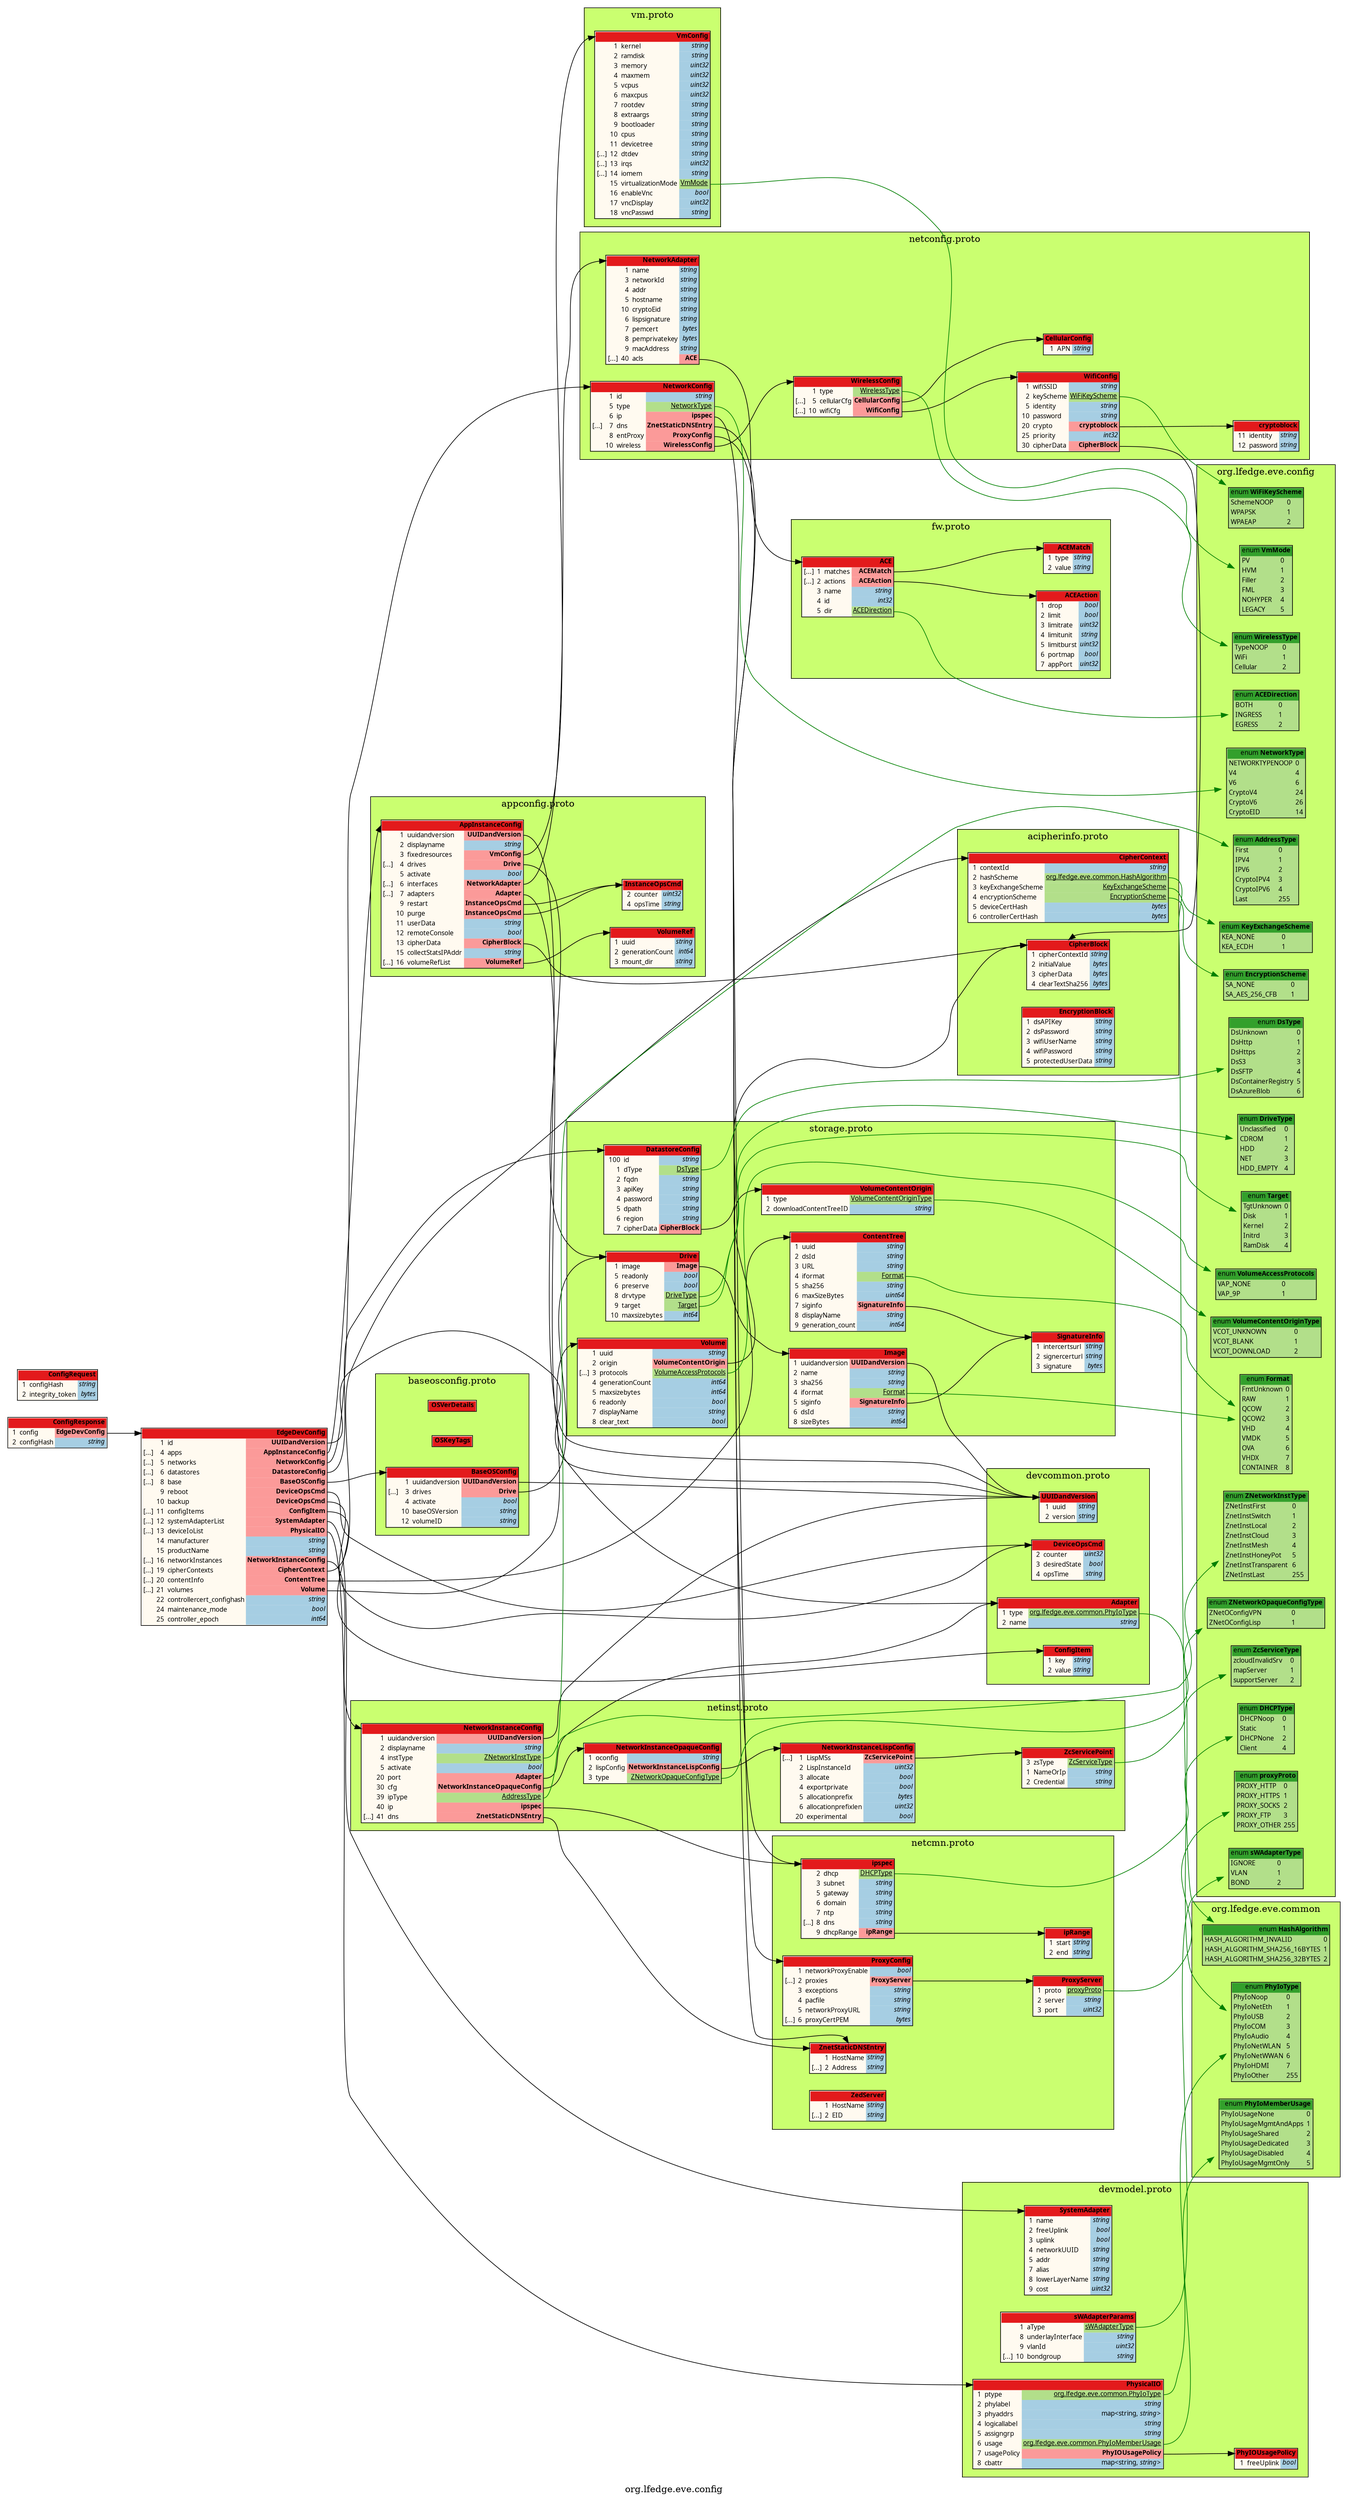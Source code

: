 /*
	do not edit:
	auto-generated by github.com/seamia/protodot
*/
digraph protodot {

	/* package:   org.lfedge.eve.config */
	/* source:    ./api/proto/config/devconfig.proto */
	/* selection:  */

	rankdir=LR;
	label="org.lfedge.eve.config";
	tooltip="org.lfedge.eve.config";
	bgcolor="transparent"

	node [
		shape=plaintext
		fontsize=10
		fontname="Ubuntu"
	];


	/* ------ nodes ------ */
	subgraph cluster_087a8b768833 {
		label = "netconfig.proto"
		tooltip = "config/netconfig.proto"
		style = filled;
		fillcolor = "#caff70";
		
		Node_Ja_144	[shape=plaintext tooltip="org.lfedge.eve.config.WirelessConfig" label=<<TABLE BORDER="1" CELLBORDER="0" CELLSPACING="0" BGCOLOR="#fffaf0"><TR><TD COLSPAN="4" PORT="header" BGCOLOR="#e31a1c" ALIGN="right"><b>WirelessConfig</b></TD></TR><TR><TD ALIGN="right"></TD><TD ALIGN="right">1</TD><TD ALIGN="left">type</TD><TD BGCOLOR="#b2df8a" PORT="potype" ALIGN="right"><u>WirelessType</u></TD></TR><TR><TD ALIGN="right">[...]</TD><TD ALIGN="right">5</TD><TD ALIGN="left">cellularCfg</TD><TD BGCOLOR="#fb9a99" PORT="pocellularCfg" ALIGN="right"><b>CellularConfig</b></TD></TR><TR><TD ALIGN="right">[...]</TD><TD ALIGN="right">10</TD><TD ALIGN="left">wifiCfg</TD><TD BGCOLOR="#fb9a99" PORT="powifiCfg" ALIGN="right"><b>WifiConfig</b></TD></TR></TABLE>>];
		Node_Ja_143	[shape=plaintext tooltip="org.lfedge.eve.config.NetworkAdapter" label=<<TABLE BORDER="1" CELLBORDER="0" CELLSPACING="0" BGCOLOR="#fffaf0"><TR><TD COLSPAN="4" PORT="header" BGCOLOR="#e31a1c" ALIGN="right"><b>NetworkAdapter</b></TD></TR><TR><TD ALIGN="right"></TD><TD ALIGN="right">1</TD><TD ALIGN="left">name</TD><TD BGCOLOR="#a6cee3" PORT="poname" ALIGN="right" TITLE="string"><i>string</i></TD></TR><TR><TD ALIGN="right"></TD><TD ALIGN="right">3</TD><TD ALIGN="left">networkId</TD><TD BGCOLOR="#a6cee3" PORT="ponetworkId" ALIGN="right" TITLE="string"><i>string</i></TD></TR><TR><TD ALIGN="right"></TD><TD ALIGN="right">4</TD><TD ALIGN="left">addr</TD><TD BGCOLOR="#a6cee3" PORT="poaddr" ALIGN="right" TITLE="string"><i>string</i></TD></TR><TR><TD ALIGN="right"></TD><TD ALIGN="right">5</TD><TD ALIGN="left">hostname</TD><TD BGCOLOR="#a6cee3" PORT="pohostname" ALIGN="right" TITLE="string"><i>string</i></TD></TR><TR><TD ALIGN="right"></TD><TD ALIGN="right">10</TD><TD ALIGN="left">cryptoEid</TD><TD BGCOLOR="#a6cee3" PORT="pocryptoEid" ALIGN="right" TITLE="string"><i>string</i></TD></TR><TR><TD ALIGN="right"></TD><TD ALIGN="right">6</TD><TD ALIGN="left">lispsignature</TD><TD BGCOLOR="#a6cee3" PORT="polispsignature" ALIGN="right" TITLE="string"><i>string</i></TD></TR><TR><TD ALIGN="right"></TD><TD ALIGN="right">7</TD><TD ALIGN="left">pemcert</TD><TD BGCOLOR="#a6cee3" PORT="popemcert" ALIGN="right" TITLE="bytes"><i>bytes</i></TD></TR><TR><TD ALIGN="right"></TD><TD ALIGN="right">8</TD><TD ALIGN="left">pemprivatekey</TD><TD BGCOLOR="#a6cee3" PORT="popemprivatekey" ALIGN="right" TITLE="bytes"><i>bytes</i></TD></TR><TR><TD ALIGN="right"></TD><TD ALIGN="right">9</TD><TD ALIGN="left">macAddress</TD><TD BGCOLOR="#a6cee3" PORT="pomacAddress" ALIGN="right" TITLE="string"><i>string</i></TD></TR><TR><TD ALIGN="right">[...]</TD><TD ALIGN="right">40</TD><TD ALIGN="left">acls</TD><TD BGCOLOR="#fb9a99" PORT="poacls" ALIGN="right"><b>ACE</b></TD></TR></TABLE>>];
		Node_Ja_145	[shape=plaintext tooltip="org.lfedge.eve.config.CellularConfig" label=<<TABLE BORDER="1" CELLBORDER="0" CELLSPACING="0" BGCOLOR="#fffaf0"><TR><TD COLSPAN="4" PORT="header" BGCOLOR="#e31a1c" ALIGN="right"><b>CellularConfig</b></TD></TR><TR><TD ALIGN="right"></TD><TD ALIGN="right">1</TD><TD ALIGN="left">APN</TD><TD BGCOLOR="#a6cee3" PORT="poAPN" ALIGN="right" TITLE="string"><i>string</i></TD></TR></TABLE>>];
		Node_Ja_147	[shape=plaintext tooltip="org.lfedge.eve.config.WifiConfig.cryptoblock" label=<<TABLE BORDER="1" CELLBORDER="0" CELLSPACING="0" BGCOLOR="#fffaf0"><TR><TD COLSPAN="4" PORT="header" BGCOLOR="#e31a1c" ALIGN="right"><b>cryptoblock</b></TD></TR><TR><TD ALIGN="right"></TD><TD ALIGN="right">11</TD><TD ALIGN="left">identity</TD><TD BGCOLOR="#a6cee3" PORT="poidentity" ALIGN="right" TITLE="string"><i>string</i></TD></TR><TR><TD ALIGN="right"></TD><TD ALIGN="right">12</TD><TD ALIGN="left">password</TD><TD BGCOLOR="#a6cee3" PORT="popassword" ALIGN="right" TITLE="string"><i>string</i></TD></TR></TABLE>>];
		Node_Ja_146	[shape=plaintext tooltip="org.lfedge.eve.config.WifiConfig" label=<<TABLE BORDER="1" CELLBORDER="0" CELLSPACING="0" BGCOLOR="#fffaf0"><TR><TD COLSPAN="4" PORT="header" BGCOLOR="#e31a1c" ALIGN="right"><b>WifiConfig</b></TD></TR><TR><TD ALIGN="right"></TD><TD ALIGN="right">1</TD><TD ALIGN="left">wifiSSID</TD><TD BGCOLOR="#a6cee3" PORT="powifiSSID" ALIGN="right" TITLE="string"><i>string</i></TD></TR><TR><TD ALIGN="right"></TD><TD ALIGN="right">2</TD><TD ALIGN="left">keyScheme</TD><TD BGCOLOR="#b2df8a" PORT="pokeyScheme" ALIGN="right"><u>WiFiKeyScheme</u></TD></TR><TR><TD ALIGN="right"></TD><TD ALIGN="right">5</TD><TD ALIGN="left">identity</TD><TD BGCOLOR="#a6cee3" PORT="poidentity" ALIGN="right" TITLE="string"><i>string</i></TD></TR><TR><TD ALIGN="right"></TD><TD ALIGN="right">10</TD><TD ALIGN="left">password</TD><TD BGCOLOR="#a6cee3" PORT="popassword" ALIGN="right" TITLE="string"><i>string</i></TD></TR><TR><TD ALIGN="right"></TD><TD ALIGN="right">20</TD><TD ALIGN="left">crypto</TD><TD BGCOLOR="#fb9a99" PORT="pocrypto" ALIGN="right"><b>cryptoblock</b></TD></TR><TR><TD ALIGN="right"></TD><TD ALIGN="right">25</TD><TD ALIGN="left">priority</TD><TD BGCOLOR="#a6cee3" PORT="popriority" ALIGN="right" TITLE="int32"><i>int32</i></TD></TR><TR><TD ALIGN="right"></TD><TD ALIGN="right">30</TD><TD ALIGN="left">cipherData</TD><TD BGCOLOR="#fb9a99" PORT="pocipherData" ALIGN="right"><b>CipherBlock</b></TD></TR></TABLE>>];
		Node_Ja_142	[shape=plaintext tooltip="org.lfedge.eve.config.NetworkConfig" label=<<TABLE BORDER="1" CELLBORDER="0" CELLSPACING="0" BGCOLOR="#fffaf0"><TR><TD COLSPAN="4" PORT="header" BGCOLOR="#e31a1c" ALIGN="right"><b>NetworkConfig</b></TD></TR><TR><TD ALIGN="right"></TD><TD ALIGN="right">1</TD><TD ALIGN="left">id</TD><TD BGCOLOR="#a6cee3" PORT="poid" ALIGN="right" TITLE="string"><i>string</i></TD></TR><TR><TD ALIGN="right"></TD><TD ALIGN="right">5</TD><TD ALIGN="left">type</TD><TD BGCOLOR="#b2df8a" PORT="potype" ALIGN="right"><u>NetworkType</u></TD></TR><TR><TD ALIGN="right"></TD><TD ALIGN="right">6</TD><TD ALIGN="left">ip</TD><TD BGCOLOR="#fb9a99" PORT="poip" ALIGN="right"><b>ipspec</b></TD></TR><TR><TD ALIGN="right">[...]</TD><TD ALIGN="right">7</TD><TD ALIGN="left">dns</TD><TD BGCOLOR="#fb9a99" PORT="podns" ALIGN="right"><b>ZnetStaticDNSEntry</b></TD></TR><TR><TD ALIGN="right"></TD><TD ALIGN="right">8</TD><TD ALIGN="left">entProxy</TD><TD BGCOLOR="#fb9a99" PORT="poentProxy" ALIGN="right"><b>ProxyConfig</b></TD></TR><TR><TD ALIGN="right"></TD><TD ALIGN="right">10</TD><TD ALIGN="left">wireless</TD><TD BGCOLOR="#fb9a99" PORT="powireless" ALIGN="right"><b>WirelessConfig</b></TD></TR></TABLE>>];
	}

	subgraph cluster_c4848830929a {
		label = "appconfig.proto"
		tooltip = "config/appconfig.proto"
		style = filled;
		fillcolor = "#caff70";
		
		Node_Ja_148	[shape=plaintext tooltip="org.lfedge.eve.config.InstanceOpsCmd" label=<<TABLE BORDER="1" CELLBORDER="0" CELLSPACING="0" BGCOLOR="#fffaf0"><TR><TD COLSPAN="4" PORT="header" BGCOLOR="#e31a1c" ALIGN="right"><b>InstanceOpsCmd</b></TD></TR><TR><TD ALIGN="right"></TD><TD ALIGN="right">2</TD><TD ALIGN="left">counter</TD><TD BGCOLOR="#a6cee3" PORT="pocounter" ALIGN="right" TITLE="uint32"><i>uint32</i></TD></TR><TR><TD ALIGN="right"></TD><TD ALIGN="right">4</TD><TD ALIGN="left">opsTime</TD><TD BGCOLOR="#a6cee3" PORT="poopsTime" ALIGN="right" TITLE="string"><i>string</i></TD></TR></TABLE>>];
		Node_Ja_149	[shape=plaintext tooltip="org.lfedge.eve.config.AppInstanceConfig" label=<<TABLE BORDER="1" CELLBORDER="0" CELLSPACING="0" BGCOLOR="#fffaf0"><TR><TD COLSPAN="4" PORT="header" BGCOLOR="#e31a1c" ALIGN="right"><b>AppInstanceConfig</b></TD></TR><TR><TD ALIGN="right"></TD><TD ALIGN="right">1</TD><TD ALIGN="left">uuidandversion</TD><TD BGCOLOR="#fb9a99" PORT="pouuidandversion" ALIGN="right"><b>UUIDandVersion</b></TD></TR><TR><TD ALIGN="right"></TD><TD ALIGN="right">2</TD><TD ALIGN="left">displayname</TD><TD BGCOLOR="#a6cee3" PORT="podisplayname" ALIGN="right" TITLE="string"><i>string</i></TD></TR><TR><TD ALIGN="right"></TD><TD ALIGN="right">3</TD><TD ALIGN="left">fixedresources</TD><TD BGCOLOR="#fb9a99" PORT="pofixedresources" ALIGN="right"><b>VmConfig</b></TD></TR><TR><TD ALIGN="right">[...]</TD><TD ALIGN="right">4</TD><TD ALIGN="left">drives</TD><TD BGCOLOR="#fb9a99" PORT="podrives" ALIGN="right"><b>Drive</b></TD></TR><TR><TD ALIGN="right"></TD><TD ALIGN="right">5</TD><TD ALIGN="left">activate</TD><TD BGCOLOR="#a6cee3" PORT="poactivate" ALIGN="right" TITLE="bool"><i>bool</i></TD></TR><TR><TD ALIGN="right">[...]</TD><TD ALIGN="right">6</TD><TD ALIGN="left">interfaces</TD><TD BGCOLOR="#fb9a99" PORT="pointerfaces" ALIGN="right"><b>NetworkAdapter</b></TD></TR><TR><TD ALIGN="right">[...]</TD><TD ALIGN="right">7</TD><TD ALIGN="left">adapters</TD><TD BGCOLOR="#fb9a99" PORT="poadapters" ALIGN="right"><b>Adapter</b></TD></TR><TR><TD ALIGN="right"></TD><TD ALIGN="right">9</TD><TD ALIGN="left">restart</TD><TD BGCOLOR="#fb9a99" PORT="porestart" ALIGN="right"><b>InstanceOpsCmd</b></TD></TR><TR><TD ALIGN="right"></TD><TD ALIGN="right">10</TD><TD ALIGN="left">purge</TD><TD BGCOLOR="#fb9a99" PORT="popurge" ALIGN="right"><b>InstanceOpsCmd</b></TD></TR><TR><TD ALIGN="right"></TD><TD ALIGN="right">11</TD><TD ALIGN="left">userData</TD><TD BGCOLOR="#a6cee3" PORT="pouserData" ALIGN="right" TITLE="string"><i>string</i></TD></TR><TR><TD ALIGN="right"></TD><TD ALIGN="right">12</TD><TD ALIGN="left">remoteConsole</TD><TD BGCOLOR="#a6cee3" PORT="poremoteConsole" ALIGN="right" TITLE="bool"><i>bool</i></TD></TR><TR><TD ALIGN="right"></TD><TD ALIGN="right">13</TD><TD ALIGN="left">cipherData</TD><TD BGCOLOR="#fb9a99" PORT="pocipherData" ALIGN="right"><b>CipherBlock</b></TD></TR><TR><TD ALIGN="right"></TD><TD ALIGN="right">15</TD><TD ALIGN="left">collectStatsIPAddr</TD><TD BGCOLOR="#a6cee3" PORT="pocollectStatsIPAddr" ALIGN="right" TITLE="string"><i>string</i></TD></TR><TR><TD ALIGN="right">[...]</TD><TD ALIGN="right">16</TD><TD ALIGN="left">volumeRefList</TD><TD BGCOLOR="#fb9a99" PORT="povolumeRefList" ALIGN="right"><b>VolumeRef</b></TD></TR></TABLE>>];
		Node_Ja_150	[shape=plaintext tooltip="org.lfedge.eve.config.VolumeRef" label=<<TABLE BORDER="1" CELLBORDER="0" CELLSPACING="0" BGCOLOR="#fffaf0"><TR><TD COLSPAN="4" PORT="header" BGCOLOR="#e31a1c" ALIGN="right"><b>VolumeRef</b></TD></TR><TR><TD ALIGN="right"></TD><TD ALIGN="right">1</TD><TD ALIGN="left">uuid</TD><TD BGCOLOR="#a6cee3" PORT="pouuid" ALIGN="right" TITLE="string"><i>string</i></TD></TR><TR><TD ALIGN="right"></TD><TD ALIGN="right">2</TD><TD ALIGN="left">generationCount</TD><TD BGCOLOR="#a6cee3" PORT="pogenerationCount" ALIGN="right" TITLE="int64"><i>int64</i></TD></TR><TR><TD ALIGN="right"></TD><TD ALIGN="right">3</TD><TD ALIGN="left">mount_dir</TD><TD BGCOLOR="#a6cee3" PORT="pomount_dir" ALIGN="right" TITLE="string"><i>string</i></TD></TR></TABLE>>];
	}

	subgraph cluster_68f4fbd423a3 {
		label = "netcmn.proto"
		tooltip = "config/netcmn.proto"
		style = filled;
		fillcolor = "#caff70";
		
		Node_Ja_134	[shape=plaintext tooltip="org.lfedge.eve.config.ProxyConfig" label=<<TABLE BORDER="1" CELLBORDER="0" CELLSPACING="0" BGCOLOR="#fffaf0"><TR><TD COLSPAN="4" PORT="header" BGCOLOR="#e31a1c" ALIGN="right"><b>ProxyConfig</b></TD></TR><TR><TD ALIGN="right"></TD><TD ALIGN="right">1</TD><TD ALIGN="left">networkProxyEnable</TD><TD BGCOLOR="#a6cee3" PORT="ponetworkProxyEnable" ALIGN="right" TITLE="bool"><i>bool</i></TD></TR><TR><TD ALIGN="right">[...]</TD><TD ALIGN="right">2</TD><TD ALIGN="left">proxies</TD><TD BGCOLOR="#fb9a99" PORT="poproxies" ALIGN="right"><b>ProxyServer</b></TD></TR><TR><TD ALIGN="right"></TD><TD ALIGN="right">3</TD><TD ALIGN="left">exceptions</TD><TD BGCOLOR="#a6cee3" PORT="poexceptions" ALIGN="right" TITLE="string"><i>string</i></TD></TR><TR><TD ALIGN="right"></TD><TD ALIGN="right">4</TD><TD ALIGN="left">pacfile</TD><TD BGCOLOR="#a6cee3" PORT="popacfile" ALIGN="right" TITLE="string"><i>string</i></TD></TR><TR><TD ALIGN="right"></TD><TD ALIGN="right">5</TD><TD ALIGN="left">networkProxyURL</TD><TD BGCOLOR="#a6cee3" PORT="ponetworkProxyURL" ALIGN="right" TITLE="string"><i>string</i></TD></TR><TR><TD ALIGN="right">[...]</TD><TD ALIGN="right">6</TD><TD ALIGN="left">proxyCertPEM</TD><TD BGCOLOR="#a6cee3" PORT="poproxyCertPEM" ALIGN="right" TITLE="bytes"><i>bytes</i></TD></TR></TABLE>>];
		Node_Ja_133	[shape=plaintext tooltip="org.lfedge.eve.config.ProxyServer" label=<<TABLE BORDER="1" CELLBORDER="0" CELLSPACING="0" BGCOLOR="#fffaf0"><TR><TD COLSPAN="4" PORT="header" BGCOLOR="#e31a1c" ALIGN="right"><b>ProxyServer</b></TD></TR><TR><TD ALIGN="right"></TD><TD ALIGN="right">1</TD><TD ALIGN="left">proto</TD><TD BGCOLOR="#b2df8a" PORT="poproto" ALIGN="right"><u>proxyProto</u></TD></TR><TR><TD ALIGN="right"></TD><TD ALIGN="right">2</TD><TD ALIGN="left">server</TD><TD BGCOLOR="#a6cee3" PORT="poserver" ALIGN="right" TITLE="string"><i>string</i></TD></TR><TR><TD ALIGN="right"></TD><TD ALIGN="right">3</TD><TD ALIGN="left">port</TD><TD BGCOLOR="#a6cee3" PORT="poport" ALIGN="right" TITLE="uint32"><i>uint32</i></TD></TR></TABLE>>];
		Node_Ja_131	[shape=plaintext tooltip="org.lfedge.eve.config.ipRange" label=<<TABLE BORDER="1" CELLBORDER="0" CELLSPACING="0" BGCOLOR="#fffaf0"><TR><TD COLSPAN="4" PORT="header" BGCOLOR="#e31a1c" ALIGN="right"><b>ipRange</b></TD></TR><TR><TD ALIGN="right"></TD><TD ALIGN="right">1</TD><TD ALIGN="left">start</TD><TD BGCOLOR="#a6cee3" PORT="postart" ALIGN="right" TITLE="string"><i>string</i></TD></TR><TR><TD ALIGN="right"></TD><TD ALIGN="right">2</TD><TD ALIGN="left">end</TD><TD BGCOLOR="#a6cee3" PORT="poend" ALIGN="right" TITLE="string"><i>string</i></TD></TR></TABLE>>];
		Node_Ja_136	[shape=plaintext tooltip="org.lfedge.eve.config.ZnetStaticDNSEntry" label=<<TABLE BORDER="1" CELLBORDER="0" CELLSPACING="0" BGCOLOR="#fffaf0"><TR><TD COLSPAN="4" PORT="header" BGCOLOR="#e31a1c" ALIGN="right"><b>ZnetStaticDNSEntry</b></TD></TR><TR><TD ALIGN="right"></TD><TD ALIGN="right">1</TD><TD ALIGN="left">HostName</TD><TD BGCOLOR="#a6cee3" PORT="poHostName" ALIGN="right" TITLE="string"><i>string</i></TD></TR><TR><TD ALIGN="right">[...]</TD><TD ALIGN="right">2</TD><TD ALIGN="left">Address</TD><TD BGCOLOR="#a6cee3" PORT="poAddress" ALIGN="right" TITLE="string"><i>string</i></TD></TR></TABLE>>];
		Node_Ja_138	[shape=plaintext tooltip="org.lfedge.eve.config.ipspec" label=<<TABLE BORDER="1" CELLBORDER="0" CELLSPACING="0" BGCOLOR="#fffaf0"><TR><TD COLSPAN="4" PORT="header" BGCOLOR="#e31a1c" ALIGN="right"><b>ipspec</b></TD></TR><TR><TD ALIGN="right"></TD><TD ALIGN="right">2</TD><TD ALIGN="left">dhcp</TD><TD BGCOLOR="#b2df8a" PORT="podhcp" ALIGN="right"><u>DHCPType</u></TD></TR><TR><TD ALIGN="right"></TD><TD ALIGN="right">3</TD><TD ALIGN="left">subnet</TD><TD BGCOLOR="#a6cee3" PORT="posubnet" ALIGN="right" TITLE="string"><i>string</i></TD></TR><TR><TD ALIGN="right"></TD><TD ALIGN="right">5</TD><TD ALIGN="left">gateway</TD><TD BGCOLOR="#a6cee3" PORT="pogateway" ALIGN="right" TITLE="string"><i>string</i></TD></TR><TR><TD ALIGN="right"></TD><TD ALIGN="right">6</TD><TD ALIGN="left">domain</TD><TD BGCOLOR="#a6cee3" PORT="podomain" ALIGN="right" TITLE="string"><i>string</i></TD></TR><TR><TD ALIGN="right"></TD><TD ALIGN="right">7</TD><TD ALIGN="left">ntp</TD><TD BGCOLOR="#a6cee3" PORT="pontp" ALIGN="right" TITLE="string"><i>string</i></TD></TR><TR><TD ALIGN="right">[...]</TD><TD ALIGN="right">8</TD><TD ALIGN="left">dns</TD><TD BGCOLOR="#a6cee3" PORT="podns" ALIGN="right" TITLE="string"><i>string</i></TD></TR><TR><TD ALIGN="right"></TD><TD ALIGN="right">9</TD><TD ALIGN="left">dhcpRange</TD><TD BGCOLOR="#fb9a99" PORT="podhcpRange" ALIGN="right"><b>ipRange</b></TD></TR></TABLE>>];
		Node_Ja_135	[shape=plaintext tooltip="org.lfedge.eve.config.ZedServer" label=<<TABLE BORDER="1" CELLBORDER="0" CELLSPACING="0" BGCOLOR="#fffaf0"><TR><TD COLSPAN="4" PORT="header" BGCOLOR="#e31a1c" ALIGN="right"><b>ZedServer</b></TD></TR><TR><TD ALIGN="right"></TD><TD ALIGN="right">1</TD><TD ALIGN="left">HostName</TD><TD BGCOLOR="#a6cee3" PORT="poHostName" ALIGN="right" TITLE="string"><i>string</i></TD></TR><TR><TD ALIGN="right">[...]</TD><TD ALIGN="right">2</TD><TD ALIGN="left">EID</TD><TD BGCOLOR="#a6cee3" PORT="poEID" ALIGN="right" TITLE="string"><i>string</i></TD></TR></TABLE>>];
	}

	subgraph cluster_c75e6f3a3956 {
		label = "org.lfedge.eve.common"
		tooltip = "org.lfedge.eve.common"
		style = filled;
		fillcolor = "#caff70";
		
		Node_Ja_106	[shape=plaintext tooltip="PhyIoType" label=<<TABLE BORDER="1" CELLBORDER="0" CELLSPACING="0" BGCOLOR="#b2df8a"><TR><TD COLSPAN="2" PORT="header" BGCOLOR="#33a02c" ALIGN="right">enum <b>PhyIoType</b></TD></TR><TR><TD BGCOLOR="#b2df8a" ALIGN="left">PhyIoNoop</TD><TD BGCOLOR="#b2df8a" ALIGN="left">0</TD></TR><TR><TD BGCOLOR="#b2df8a" ALIGN="left">PhyIoNetEth</TD><TD BGCOLOR="#b2df8a" ALIGN="left">1</TD></TR><TR><TD BGCOLOR="#b2df8a" ALIGN="left">PhyIoUSB</TD><TD BGCOLOR="#b2df8a" ALIGN="left">2</TD></TR><TR><TD BGCOLOR="#b2df8a" ALIGN="left">PhyIoCOM</TD><TD BGCOLOR="#b2df8a" ALIGN="left">3</TD></TR><TR><TD BGCOLOR="#b2df8a" ALIGN="left">PhyIoAudio</TD><TD BGCOLOR="#b2df8a" ALIGN="left">4</TD></TR><TR><TD BGCOLOR="#b2df8a" ALIGN="left">PhyIoNetWLAN</TD><TD BGCOLOR="#b2df8a" ALIGN="left">5</TD></TR><TR><TD BGCOLOR="#b2df8a" ALIGN="left">PhyIoNetWWAN</TD><TD BGCOLOR="#b2df8a" ALIGN="left">6</TD></TR><TR><TD BGCOLOR="#b2df8a" ALIGN="left">PhyIoHDMI</TD><TD BGCOLOR="#b2df8a" ALIGN="left">7</TD></TR><TR><TD BGCOLOR="#b2df8a" ALIGN="left">PhyIoOther</TD><TD BGCOLOR="#b2df8a" ALIGN="left">255</TD></TR></TABLE>>];
		Node_Ja_107	[shape=plaintext tooltip="PhyIoMemberUsage" label=<<TABLE BORDER="1" CELLBORDER="0" CELLSPACING="0" BGCOLOR="#b2df8a"><TR><TD COLSPAN="2" PORT="header" BGCOLOR="#33a02c" ALIGN="right">enum <b>PhyIoMemberUsage</b></TD></TR><TR><TD BGCOLOR="#b2df8a" ALIGN="left">PhyIoUsageNone</TD><TD BGCOLOR="#b2df8a" ALIGN="left">0</TD></TR><TR><TD BGCOLOR="#b2df8a" ALIGN="left">PhyIoUsageMgmtAndApps</TD><TD BGCOLOR="#b2df8a" ALIGN="left">1</TD></TR><TR><TD BGCOLOR="#b2df8a" ALIGN="left">PhyIoUsageShared</TD><TD BGCOLOR="#b2df8a" ALIGN="left">2</TD></TR><TR><TD BGCOLOR="#b2df8a" ALIGN="left">PhyIoUsageDedicated</TD><TD BGCOLOR="#b2df8a" ALIGN="left">3</TD></TR><TR><TD BGCOLOR="#b2df8a" ALIGN="left">PhyIoUsageDisabled</TD><TD BGCOLOR="#b2df8a" ALIGN="left">4</TD></TR><TR><TD BGCOLOR="#b2df8a" ALIGN="left">PhyIoUsageMgmtOnly</TD><TD BGCOLOR="#b2df8a" ALIGN="left">5</TD></TR></TABLE>>];
		Node_Ja_100	[shape=plaintext tooltip="HashAlgorithm" label=<<TABLE BORDER="1" CELLBORDER="0" CELLSPACING="0" BGCOLOR="#b2df8a"><TR><TD COLSPAN="2" PORT="header" BGCOLOR="#33a02c" ALIGN="right">enum <b>HashAlgorithm</b></TD></TR><TR><TD BGCOLOR="#b2df8a" ALIGN="left">HASH_ALGORITHM_INVALID</TD><TD BGCOLOR="#b2df8a" ALIGN="left">0</TD></TR><TR><TD BGCOLOR="#b2df8a" ALIGN="left">HASH_ALGORITHM_SHA256_16BYTES</TD><TD BGCOLOR="#b2df8a" ALIGN="left">1</TD></TR><TR><TD BGCOLOR="#b2df8a" ALIGN="left">HASH_ALGORITHM_SHA256_32BYTES</TD><TD BGCOLOR="#b2df8a" ALIGN="left">2</TD></TR></TABLE>>];
	}


	/* ------ leaving the root package unwrapped ------ */
	Node_Ja_167	[shape=plaintext tooltip="org.lfedge.eve.config.EdgeDevConfig" label=<<TABLE BORDER="1" CELLBORDER="0" CELLSPACING="0" BGCOLOR="#fffaf0"><TR><TD COLSPAN="4" PORT="header" BGCOLOR="#e31a1c" ALIGN="right"><b>EdgeDevConfig</b></TD></TR><TR><TD ALIGN="right"></TD><TD ALIGN="right">1</TD><TD ALIGN="left">id</TD><TD BGCOLOR="#fb9a99" PORT="poid" ALIGN="right"><b>UUIDandVersion</b></TD></TR><TR><TD ALIGN="right">[...]</TD><TD ALIGN="right">4</TD><TD ALIGN="left">apps</TD><TD BGCOLOR="#fb9a99" PORT="poapps" ALIGN="right"><b>AppInstanceConfig</b></TD></TR><TR><TD ALIGN="right">[...]</TD><TD ALIGN="right">5</TD><TD ALIGN="left">networks</TD><TD BGCOLOR="#fb9a99" PORT="ponetworks" ALIGN="right"><b>NetworkConfig</b></TD></TR><TR><TD ALIGN="right">[...]</TD><TD ALIGN="right">6</TD><TD ALIGN="left">datastores</TD><TD BGCOLOR="#fb9a99" PORT="podatastores" ALIGN="right"><b>DatastoreConfig</b></TD></TR><TR><TD ALIGN="right">[...]</TD><TD ALIGN="right">8</TD><TD ALIGN="left">base</TD><TD BGCOLOR="#fb9a99" PORT="pobase" ALIGN="right"><b>BaseOSConfig</b></TD></TR><TR><TD ALIGN="right"></TD><TD ALIGN="right">9</TD><TD ALIGN="left">reboot</TD><TD BGCOLOR="#fb9a99" PORT="poreboot" ALIGN="right"><b>DeviceOpsCmd</b></TD></TR><TR><TD ALIGN="right"></TD><TD ALIGN="right">10</TD><TD ALIGN="left">backup</TD><TD BGCOLOR="#fb9a99" PORT="pobackup" ALIGN="right"><b>DeviceOpsCmd</b></TD></TR><TR><TD ALIGN="right">[...]</TD><TD ALIGN="right">11</TD><TD ALIGN="left">configItems</TD><TD BGCOLOR="#fb9a99" PORT="poconfigItems" ALIGN="right"><b>ConfigItem</b></TD></TR><TR><TD ALIGN="right">[...]</TD><TD ALIGN="right">12</TD><TD ALIGN="left">systemAdapterList</TD><TD BGCOLOR="#fb9a99" PORT="posystemAdapterList" ALIGN="right"><b>SystemAdapter</b></TD></TR><TR><TD ALIGN="right">[...]</TD><TD ALIGN="right">13</TD><TD ALIGN="left">deviceIoList</TD><TD BGCOLOR="#fb9a99" PORT="podeviceIoList" ALIGN="right"><b>PhysicalIO</b></TD></TR><TR><TD ALIGN="right"></TD><TD ALIGN="right">14</TD><TD ALIGN="left">manufacturer</TD><TD BGCOLOR="#a6cee3" PORT="pomanufacturer" ALIGN="right" TITLE="string"><i>string</i></TD></TR><TR><TD ALIGN="right"></TD><TD ALIGN="right">15</TD><TD ALIGN="left">productName</TD><TD BGCOLOR="#a6cee3" PORT="poproductName" ALIGN="right" TITLE="string"><i>string</i></TD></TR><TR><TD ALIGN="right">[...]</TD><TD ALIGN="right">16</TD><TD ALIGN="left">networkInstances</TD><TD BGCOLOR="#fb9a99" PORT="ponetworkInstances" ALIGN="right"><b>NetworkInstanceConfig</b></TD></TR><TR><TD ALIGN="right">[...]</TD><TD ALIGN="right">19</TD><TD ALIGN="left">cipherContexts</TD><TD BGCOLOR="#fb9a99" PORT="pocipherContexts" ALIGN="right"><b>CipherContext</b></TD></TR><TR><TD ALIGN="right">[...]</TD><TD ALIGN="right">20</TD><TD ALIGN="left">contentInfo</TD><TD BGCOLOR="#fb9a99" PORT="pocontentInfo" ALIGN="right"><b>ContentTree</b></TD></TR><TR><TD ALIGN="right">[...]</TD><TD ALIGN="right">21</TD><TD ALIGN="left">volumes</TD><TD BGCOLOR="#fb9a99" PORT="povolumes" ALIGN="right"><b>Volume</b></TD></TR><TR><TD ALIGN="right"></TD><TD ALIGN="right">22</TD><TD ALIGN="left">controllercert_confighash</TD><TD BGCOLOR="#a6cee3" PORT="pocontrollercert_confighash" ALIGN="right" TITLE="string"><i>string</i></TD></TR><TR><TD ALIGN="right"></TD><TD ALIGN="right">24</TD><TD ALIGN="left">maintenance_mode</TD><TD BGCOLOR="#a6cee3" PORT="pomaintenance_mode" ALIGN="right" TITLE="bool"><i>bool</i></TD></TR><TR><TD ALIGN="right"></TD><TD ALIGN="right">25</TD><TD ALIGN="left">controller_epoch</TD><TD BGCOLOR="#a6cee3" PORT="pocontroller_epoch" ALIGN="right" TITLE="int64"><i>int64</i></TD></TR></TABLE>>];
	Node_Ja_168	[shape=plaintext tooltip="org.lfedge.eve.config.ConfigRequest" label=<<TABLE BORDER="1" CELLBORDER="0" CELLSPACING="0" BGCOLOR="#fffaf0"><TR><TD COLSPAN="4" PORT="header" BGCOLOR="#e31a1c" ALIGN="right"><b>ConfigRequest</b></TD></TR><TR><TD ALIGN="right"></TD><TD ALIGN="right">1</TD><TD ALIGN="left">configHash</TD><TD BGCOLOR="#a6cee3" PORT="poconfigHash" ALIGN="right" TITLE="string"><i>string</i></TD></TR><TR><TD ALIGN="right"></TD><TD ALIGN="right">2</TD><TD ALIGN="left">integrity_token</TD><TD BGCOLOR="#a6cee3" PORT="pointegrity_token" ALIGN="right" TITLE="bytes"><i>bytes</i></TD></TR></TABLE>>];
	Node_Ja_169	[shape=plaintext tooltip="org.lfedge.eve.config.ConfigResponse" label=<<TABLE BORDER="1" CELLBORDER="0" CELLSPACING="0" BGCOLOR="#fffaf0"><TR><TD COLSPAN="4" PORT="header" BGCOLOR="#e31a1c" ALIGN="right"><b>ConfigResponse</b></TD></TR><TR><TD ALIGN="right"></TD><TD ALIGN="right">1</TD><TD ALIGN="left">config</TD><TD BGCOLOR="#fb9a99" PORT="poconfig" ALIGN="right"><b>EdgeDevConfig</b></TD></TR><TR><TD ALIGN="right"></TD><TD ALIGN="right">2</TD><TD ALIGN="left">configHash</TD><TD BGCOLOR="#a6cee3" PORT="poconfigHash" ALIGN="right" TITLE="string"><i>string</i></TD></TR></TABLE>>];
	subgraph cluster_c5c9c50c31aa {
		label = "devmodel.proto"
		tooltip = "config/devmodel.proto"
		style = filled;
		fillcolor = "#caff70";
		
		Node_Ja_156	[shape=plaintext tooltip="org.lfedge.eve.config.SystemAdapter" label=<<TABLE BORDER="1" CELLBORDER="0" CELLSPACING="0" BGCOLOR="#fffaf0"><TR><TD COLSPAN="4" PORT="header" BGCOLOR="#e31a1c" ALIGN="right"><b>SystemAdapter</b></TD></TR><TR><TD ALIGN="right"></TD><TD ALIGN="right">1</TD><TD ALIGN="left">name</TD><TD BGCOLOR="#a6cee3" PORT="poname" ALIGN="right" TITLE="string"><i>string</i></TD></TR><TR><TD ALIGN="right"></TD><TD ALIGN="right">2</TD><TD ALIGN="left">freeUplink</TD><TD BGCOLOR="#a6cee3" PORT="pofreeUplink" ALIGN="right" TITLE="bool"><i>bool</i></TD></TR><TR><TD ALIGN="right"></TD><TD ALIGN="right">3</TD><TD ALIGN="left">uplink</TD><TD BGCOLOR="#a6cee3" PORT="pouplink" ALIGN="right" TITLE="bool"><i>bool</i></TD></TR><TR><TD ALIGN="right"></TD><TD ALIGN="right">4</TD><TD ALIGN="left">networkUUID</TD><TD BGCOLOR="#a6cee3" PORT="ponetworkUUID" ALIGN="right" TITLE="string"><i>string</i></TD></TR><TR><TD ALIGN="right"></TD><TD ALIGN="right">5</TD><TD ALIGN="left">addr</TD><TD BGCOLOR="#a6cee3" PORT="poaddr" ALIGN="right" TITLE="string"><i>string</i></TD></TR><TR><TD ALIGN="right"></TD><TD ALIGN="right">7</TD><TD ALIGN="left">alias</TD><TD BGCOLOR="#a6cee3" PORT="poalias" ALIGN="right" TITLE="string"><i>string</i></TD></TR><TR><TD ALIGN="right"></TD><TD ALIGN="right">8</TD><TD ALIGN="left">lowerLayerName</TD><TD BGCOLOR="#a6cee3" PORT="polowerLayerName" ALIGN="right" TITLE="string"><i>string</i></TD></TR><TR><TD ALIGN="right"></TD><TD ALIGN="right">9</TD><TD ALIGN="left">cost</TD><TD BGCOLOR="#a6cee3" PORT="pocost" ALIGN="right" TITLE="uint32"><i>uint32</i></TD></TR></TABLE>>];
		Node_Ja_157	[shape=plaintext tooltip="org.lfedge.eve.config.PhyIOUsagePolicy" label=<<TABLE BORDER="1" CELLBORDER="0" CELLSPACING="0" BGCOLOR="#fffaf0"><TR><TD COLSPAN="4" PORT="header" BGCOLOR="#e31a1c" ALIGN="right"><b>PhyIOUsagePolicy</b></TD></TR><TR><TD ALIGN="right"></TD><TD ALIGN="right">1</TD><TD ALIGN="left">freeUplink</TD><TD BGCOLOR="#a6cee3" PORT="pofreeUplink" ALIGN="right" TITLE="bool"><i>bool</i></TD></TR></TABLE>>];
		Node_Ja_158	[shape=plaintext tooltip="org.lfedge.eve.config.PhysicalIO" label=<<TABLE BORDER="1" CELLBORDER="0" CELLSPACING="0" BGCOLOR="#fffaf0"><TR><TD COLSPAN="4" PORT="header" BGCOLOR="#e31a1c" ALIGN="right"><b>PhysicalIO</b></TD></TR><TR><TD ALIGN="right"></TD><TD ALIGN="right">1</TD><TD ALIGN="left">ptype</TD><TD BGCOLOR="#b2df8a" PORT="poptype" ALIGN="right"><u>org.lfedge.eve.common.PhyIoType</u></TD></TR><TR><TD ALIGN="right"></TD><TD ALIGN="right">2</TD><TD ALIGN="left">phylabel</TD><TD BGCOLOR="#a6cee3" PORT="pophylabel" ALIGN="right" TITLE="string"><i>string</i></TD></TR><TR><TD></TD><TD ALIGN="right">3</TD><TD ALIGN="left">phyaddrs</TD><TD ALIGN="right" BGCOLOR="#a6cee3" PORT="pophyaddrs">map&lt;string, <i>string</i>&gt;</TD></TR><TR><TD ALIGN="right"></TD><TD ALIGN="right">4</TD><TD ALIGN="left">logicallabel</TD><TD BGCOLOR="#a6cee3" PORT="pologicallabel" ALIGN="right" TITLE="string"><i>string</i></TD></TR><TR><TD ALIGN="right"></TD><TD ALIGN="right">5</TD><TD ALIGN="left">assigngrp</TD><TD BGCOLOR="#a6cee3" PORT="poassigngrp" ALIGN="right" TITLE="string"><i>string</i></TD></TR><TR><TD ALIGN="right"></TD><TD ALIGN="right">6</TD><TD ALIGN="left">usage</TD><TD BGCOLOR="#b2df8a" PORT="pousage" ALIGN="right"><u>org.lfedge.eve.common.PhyIoMemberUsage</u></TD></TR><TR><TD ALIGN="right"></TD><TD ALIGN="right">7</TD><TD ALIGN="left">usagePolicy</TD><TD BGCOLOR="#fb9a99" PORT="pousagePolicy" ALIGN="right"><b>PhyIOUsagePolicy</b></TD></TR><TR><TD></TD><TD ALIGN="right">8</TD><TD ALIGN="left">cbattr</TD><TD ALIGN="right" BGCOLOR="#a6cee3" PORT="pocbattr">map&lt;string, <i>string</i>&gt;</TD></TR></TABLE>>];
		Node_Ja_155	[shape=plaintext tooltip="org.lfedge.eve.config.sWAdapterParams" label=<<TABLE BORDER="1" CELLBORDER="0" CELLSPACING="0" BGCOLOR="#fffaf0"><TR><TD COLSPAN="4" PORT="header" BGCOLOR="#e31a1c" ALIGN="right"><b>sWAdapterParams</b></TD></TR><TR><TD ALIGN="right"></TD><TD ALIGN="right">1</TD><TD ALIGN="left">aType</TD><TD BGCOLOR="#b2df8a" PORT="poaType" ALIGN="right"><u>sWAdapterType</u></TD></TR><TR><TD ALIGN="right"></TD><TD ALIGN="right">8</TD><TD ALIGN="left">underlayInterface</TD><TD BGCOLOR="#a6cee3" PORT="pounderlayInterface" ALIGN="right" TITLE="string"><i>string</i></TD></TR><TR><TD ALIGN="right"></TD><TD ALIGN="right">9</TD><TD ALIGN="left">vlanId</TD><TD BGCOLOR="#a6cee3" PORT="povlanId" ALIGN="right" TITLE="uint32"><i>uint32</i></TD></TR><TR><TD ALIGN="right">[...]</TD><TD ALIGN="right">10</TD><TD ALIGN="left">bondgroup</TD><TD BGCOLOR="#a6cee3" PORT="pobondgroup" ALIGN="right" TITLE="string"><i>string</i></TD></TR></TABLE>>];
	}

	subgraph cluster_8f29efe88ee3 {
		label = "acipherinfo.proto"
		tooltip = "config/acipherinfo.proto"
		style = filled;
		fillcolor = "#caff70";
		
		Node_Ja_104	[shape=plaintext tooltip="org.lfedge.eve.config.CipherBlock" label=<<TABLE BORDER="1" CELLBORDER="0" CELLSPACING="0" BGCOLOR="#fffaf0"><TR><TD COLSPAN="4" PORT="header" BGCOLOR="#e31a1c" ALIGN="right"><b>CipherBlock</b></TD></TR><TR><TD ALIGN="right"></TD><TD ALIGN="right">1</TD><TD ALIGN="left">cipherContextId</TD><TD BGCOLOR="#a6cee3" PORT="pocipherContextId" ALIGN="right" TITLE="string"><i>string</i></TD></TR><TR><TD ALIGN="right"></TD><TD ALIGN="right">2</TD><TD ALIGN="left">initialValue</TD><TD BGCOLOR="#a6cee3" PORT="poinitialValue" ALIGN="right" TITLE="bytes"><i>bytes</i></TD></TR><TR><TD ALIGN="right"></TD><TD ALIGN="right">3</TD><TD ALIGN="left">cipherData</TD><TD BGCOLOR="#a6cee3" PORT="pocipherData" ALIGN="right" TITLE="bytes"><i>bytes</i></TD></TR><TR><TD ALIGN="right"></TD><TD ALIGN="right">4</TD><TD ALIGN="left">clearTextSha256</TD><TD BGCOLOR="#a6cee3" PORT="poclearTextSha256" ALIGN="right" TITLE="bytes"><i>bytes</i></TD></TR></TABLE>>];
		Node_Ja_103	[shape=plaintext tooltip="org.lfedge.eve.config.CipherContext" label=<<TABLE BORDER="1" CELLBORDER="0" CELLSPACING="0" BGCOLOR="#fffaf0"><TR><TD COLSPAN="4" PORT="header" BGCOLOR="#e31a1c" ALIGN="right"><b>CipherContext</b></TD></TR><TR><TD ALIGN="right"></TD><TD ALIGN="right">1</TD><TD ALIGN="left">contextId</TD><TD BGCOLOR="#a6cee3" PORT="pocontextId" ALIGN="right" TITLE="string"><i>string</i></TD></TR><TR><TD ALIGN="right"></TD><TD ALIGN="right">2</TD><TD ALIGN="left">hashScheme</TD><TD BGCOLOR="#b2df8a" PORT="pohashScheme" ALIGN="right"><u>org.lfedge.eve.common.HashAlgorithm</u></TD></TR><TR><TD ALIGN="right"></TD><TD ALIGN="right">3</TD><TD ALIGN="left">keyExchangeScheme</TD><TD BGCOLOR="#b2df8a" PORT="pokeyExchangeScheme" ALIGN="right"><u>KeyExchangeScheme</u></TD></TR><TR><TD ALIGN="right"></TD><TD ALIGN="right">4</TD><TD ALIGN="left">encryptionScheme</TD><TD BGCOLOR="#b2df8a" PORT="poencryptionScheme" ALIGN="right"><u>EncryptionScheme</u></TD></TR><TR><TD ALIGN="right"></TD><TD ALIGN="right">5</TD><TD ALIGN="left">deviceCertHash</TD><TD BGCOLOR="#a6cee3" PORT="podeviceCertHash" ALIGN="right" TITLE="bytes"><i>bytes</i></TD></TR><TR><TD ALIGN="right"></TD><TD ALIGN="right">6</TD><TD ALIGN="left">controllerCertHash</TD><TD BGCOLOR="#a6cee3" PORT="pocontrollerCertHash" ALIGN="right" TITLE="bytes"><i>bytes</i></TD></TR></TABLE>>];
		Node_Ja_105	[shape=plaintext tooltip="org.lfedge.eve.config.EncryptionBlock" label=<<TABLE BORDER="1" CELLBORDER="0" CELLSPACING="0" BGCOLOR="#fffaf0"><TR><TD COLSPAN="4" PORT="header" BGCOLOR="#e31a1c" ALIGN="right"><b>EncryptionBlock</b></TD></TR><TR><TD ALIGN="right"></TD><TD ALIGN="right">1</TD><TD ALIGN="left">dsAPIKey</TD><TD BGCOLOR="#a6cee3" PORT="podsAPIKey" ALIGN="right" TITLE="string"><i>string</i></TD></TR><TR><TD ALIGN="right"></TD><TD ALIGN="right">2</TD><TD ALIGN="left">dsPassword</TD><TD BGCOLOR="#a6cee3" PORT="podsPassword" ALIGN="right" TITLE="string"><i>string</i></TD></TR><TR><TD ALIGN="right"></TD><TD ALIGN="right">3</TD><TD ALIGN="left">wifiUserName</TD><TD BGCOLOR="#a6cee3" PORT="powifiUserName" ALIGN="right" TITLE="string"><i>string</i></TD></TR><TR><TD ALIGN="right"></TD><TD ALIGN="right">4</TD><TD ALIGN="left">wifiPassword</TD><TD BGCOLOR="#a6cee3" PORT="powifiPassword" ALIGN="right" TITLE="string"><i>string</i></TD></TR><TR><TD ALIGN="right"></TD><TD ALIGN="right">5</TD><TD ALIGN="left">protectedUserData</TD><TD BGCOLOR="#a6cee3" PORT="poprotectedUserData" ALIGN="right" TITLE="string"><i>string</i></TD></TR></TABLE>>];
	}

	subgraph cluster_ed03ba9919d5 {
		label = "devcommon.proto"
		tooltip = "config/devcommon.proto"
		style = filled;
		fillcolor = "#caff70";
		
		Node_Ja_111	[shape=plaintext tooltip="org.lfedge.eve.config.Adapter" label=<<TABLE BORDER="1" CELLBORDER="0" CELLSPACING="0" BGCOLOR="#fffaf0"><TR><TD COLSPAN="4" PORT="header" BGCOLOR="#e31a1c" ALIGN="right"><b>Adapter</b></TD></TR><TR><TD ALIGN="right"></TD><TD ALIGN="right">1</TD><TD ALIGN="left">type</TD><TD BGCOLOR="#b2df8a" PORT="potype" ALIGN="right"><u>org.lfedge.eve.common.PhyIoType</u></TD></TR><TR><TD ALIGN="right"></TD><TD ALIGN="right">2</TD><TD ALIGN="left">name</TD><TD BGCOLOR="#a6cee3" PORT="poname" ALIGN="right" TITLE="string"><i>string</i></TD></TR></TABLE>>];
		Node_Ja_109	[shape=plaintext tooltip="org.lfedge.eve.config.DeviceOpsCmd" label=<<TABLE BORDER="1" CELLBORDER="0" CELLSPACING="0" BGCOLOR="#fffaf0"><TR><TD COLSPAN="4" PORT="header" BGCOLOR="#e31a1c" ALIGN="right"><b>DeviceOpsCmd</b></TD></TR><TR><TD ALIGN="right"></TD><TD ALIGN="right">2</TD><TD ALIGN="left">counter</TD><TD BGCOLOR="#a6cee3" PORT="pocounter" ALIGN="right" TITLE="uint32"><i>uint32</i></TD></TR><TR><TD ALIGN="right"></TD><TD ALIGN="right">3</TD><TD ALIGN="left">desiredState</TD><TD BGCOLOR="#a6cee3" PORT="podesiredState" ALIGN="right" TITLE="bool"><i>bool</i></TD></TR><TR><TD ALIGN="right"></TD><TD ALIGN="right">4</TD><TD ALIGN="left">opsTime</TD><TD BGCOLOR="#a6cee3" PORT="poopsTime" ALIGN="right" TITLE="string"><i>string</i></TD></TR></TABLE>>];
		Node_Ja_108	[shape=plaintext tooltip="org.lfedge.eve.config.UUIDandVersion" label=<<TABLE BORDER="1" CELLBORDER="0" CELLSPACING="0" BGCOLOR="#fffaf0"><TR><TD COLSPAN="4" PORT="header" BGCOLOR="#e31a1c" ALIGN="right"><b>UUIDandVersion</b></TD></TR><TR><TD ALIGN="right"></TD><TD ALIGN="right">1</TD><TD ALIGN="left">uuid</TD><TD BGCOLOR="#a6cee3" PORT="pouuid" ALIGN="right" TITLE="string"><i>string</i></TD></TR><TR><TD ALIGN="right"></TD><TD ALIGN="right">2</TD><TD ALIGN="left">version</TD><TD BGCOLOR="#a6cee3" PORT="poversion" ALIGN="right" TITLE="string"><i>string</i></TD></TR></TABLE>>];
		Node_Ja_110	[shape=plaintext tooltip="org.lfedge.eve.config.ConfigItem" label=<<TABLE BORDER="1" CELLBORDER="0" CELLSPACING="0" BGCOLOR="#fffaf0"><TR><TD COLSPAN="4" PORT="header" BGCOLOR="#e31a1c" ALIGN="right"><b>ConfigItem</b></TD></TR><TR><TD ALIGN="right"></TD><TD ALIGN="right">1</TD><TD ALIGN="left">key</TD><TD BGCOLOR="#a6cee3" PORT="pokey" ALIGN="right" TITLE="string"><i>string</i></TD></TR><TR><TD ALIGN="right"></TD><TD ALIGN="right">2</TD><TD ALIGN="left">value</TD><TD BGCOLOR="#a6cee3" PORT="povalue" ALIGN="right" TITLE="string"><i>string</i></TD></TR></TABLE>>];
	}

	subgraph cluster_26474ec47924 {
		label = "fw.proto"
		tooltip = "config/fw.proto"
		style = filled;
		fillcolor = "#caff70";
		
		Node_Ja_127	[shape=plaintext tooltip="org.lfedge.eve.config.ACEMatch" label=<<TABLE BORDER="1" CELLBORDER="0" CELLSPACING="0" BGCOLOR="#fffaf0"><TR><TD COLSPAN="4" PORT="header" BGCOLOR="#e31a1c" ALIGN="right"><b>ACEMatch</b></TD></TR><TR><TD ALIGN="right"></TD><TD ALIGN="right">1</TD><TD ALIGN="left">type</TD><TD BGCOLOR="#a6cee3" PORT="potype" ALIGN="right" TITLE="string"><i>string</i></TD></TR><TR><TD ALIGN="right"></TD><TD ALIGN="right">2</TD><TD ALIGN="left">value</TD><TD BGCOLOR="#a6cee3" PORT="povalue" ALIGN="right" TITLE="string"><i>string</i></TD></TR></TABLE>>];
		Node_Ja_128	[shape=plaintext tooltip="org.lfedge.eve.config.ACEAction" label=<<TABLE BORDER="1" CELLBORDER="0" CELLSPACING="0" BGCOLOR="#fffaf0"><TR><TD COLSPAN="4" PORT="header" BGCOLOR="#e31a1c" ALIGN="right"><b>ACEAction</b></TD></TR><TR><TD ALIGN="right"></TD><TD ALIGN="right">1</TD><TD ALIGN="left">drop</TD><TD BGCOLOR="#a6cee3" PORT="podrop" ALIGN="right" TITLE="bool"><i>bool</i></TD></TR><TR><TD ALIGN="right"></TD><TD ALIGN="right">2</TD><TD ALIGN="left">limit</TD><TD BGCOLOR="#a6cee3" PORT="polimit" ALIGN="right" TITLE="bool"><i>bool</i></TD></TR><TR><TD ALIGN="right"></TD><TD ALIGN="right">3</TD><TD ALIGN="left">limitrate</TD><TD BGCOLOR="#a6cee3" PORT="polimitrate" ALIGN="right" TITLE="uint32"><i>uint32</i></TD></TR><TR><TD ALIGN="right"></TD><TD ALIGN="right">4</TD><TD ALIGN="left">limitunit</TD><TD BGCOLOR="#a6cee3" PORT="polimitunit" ALIGN="right" TITLE="string"><i>string</i></TD></TR><TR><TD ALIGN="right"></TD><TD ALIGN="right">5</TD><TD ALIGN="left">limitburst</TD><TD BGCOLOR="#a6cee3" PORT="polimitburst" ALIGN="right" TITLE="uint32"><i>uint32</i></TD></TR><TR><TD ALIGN="right"></TD><TD ALIGN="right">6</TD><TD ALIGN="left">portmap</TD><TD BGCOLOR="#a6cee3" PORT="poportmap" ALIGN="right" TITLE="bool"><i>bool</i></TD></TR><TR><TD ALIGN="right"></TD><TD ALIGN="right">7</TD><TD ALIGN="left">appPort</TD><TD BGCOLOR="#a6cee3" PORT="poappPort" ALIGN="right" TITLE="uint32"><i>uint32</i></TD></TR></TABLE>>];
		Node_Ja_130	[shape=plaintext tooltip="org.lfedge.eve.config.ACE" label=<<TABLE BORDER="1" CELLBORDER="0" CELLSPACING="0" BGCOLOR="#fffaf0"><TR><TD COLSPAN="4" PORT="header" BGCOLOR="#e31a1c" ALIGN="right"><b>ACE</b></TD></TR><TR><TD ALIGN="right">[...]</TD><TD ALIGN="right">1</TD><TD ALIGN="left">matches</TD><TD BGCOLOR="#fb9a99" PORT="pomatches" ALIGN="right"><b>ACEMatch</b></TD></TR><TR><TD ALIGN="right">[...]</TD><TD ALIGN="right">2</TD><TD ALIGN="left">actions</TD><TD BGCOLOR="#fb9a99" PORT="poactions" ALIGN="right"><b>ACEAction</b></TD></TR><TR><TD ALIGN="right"></TD><TD ALIGN="right">3</TD><TD ALIGN="left">name</TD><TD BGCOLOR="#a6cee3" PORT="poname" ALIGN="right" TITLE="string"><i>string</i></TD></TR><TR><TD ALIGN="right"></TD><TD ALIGN="right">4</TD><TD ALIGN="left">id</TD><TD BGCOLOR="#a6cee3" PORT="poid" ALIGN="right" TITLE="int32"><i>int32</i></TD></TR><TR><TD ALIGN="right"></TD><TD ALIGN="right">5</TD><TD ALIGN="left">dir</TD><TD BGCOLOR="#b2df8a" PORT="podir" ALIGN="right"><u>ACEDirection</u></TD></TR></TABLE>>];
	}

	subgraph cluster_3f769a68ffa1 {
		label = "baseosconfig.proto"
		tooltip = "config/baseosconfig.proto"
		style = filled;
		fillcolor = "#caff70";
		
		Node_Ja_152	[shape=plaintext tooltip="org.lfedge.eve.config.OSVerDetails" label=<<TABLE BORDER="1" CELLBORDER="0" CELLSPACING="0" BGCOLOR="#fffaf0"><TR><TD COLSPAN="4" PORT="header" BGCOLOR="#e31a1c" ALIGN="right"><b>OSVerDetails</b></TD></TR></TABLE>>];
		Node_Ja_151	[shape=plaintext tooltip="org.lfedge.eve.config.OSKeyTags" label=<<TABLE BORDER="1" CELLBORDER="0" CELLSPACING="0" BGCOLOR="#fffaf0"><TR><TD COLSPAN="4" PORT="header" BGCOLOR="#e31a1c" ALIGN="right"><b>OSKeyTags</b></TD></TR></TABLE>>];
		Node_Ja_153	[shape=plaintext tooltip="org.lfedge.eve.config.BaseOSConfig" label=<<TABLE BORDER="1" CELLBORDER="0" CELLSPACING="0" BGCOLOR="#fffaf0"><TR><TD COLSPAN="4" PORT="header" BGCOLOR="#e31a1c" ALIGN="right"><b>BaseOSConfig</b></TD></TR><TR><TD ALIGN="right"></TD><TD ALIGN="right">1</TD><TD ALIGN="left">uuidandversion</TD><TD BGCOLOR="#fb9a99" PORT="pouuidandversion" ALIGN="right"><b>UUIDandVersion</b></TD></TR><TR><TD ALIGN="right">[...]</TD><TD ALIGN="right">3</TD><TD ALIGN="left">drives</TD><TD BGCOLOR="#fb9a99" PORT="podrives" ALIGN="right"><b>Drive</b></TD></TR><TR><TD ALIGN="right"></TD><TD ALIGN="right">4</TD><TD ALIGN="left">activate</TD><TD BGCOLOR="#a6cee3" PORT="poactivate" ALIGN="right" TITLE="bool"><i>bool</i></TD></TR><TR><TD ALIGN="right"></TD><TD ALIGN="right">10</TD><TD ALIGN="left">baseOSVersion</TD><TD BGCOLOR="#a6cee3" PORT="pobaseOSVersion" ALIGN="right" TITLE="string"><i>string</i></TD></TR><TR><TD ALIGN="right"></TD><TD ALIGN="right">12</TD><TD ALIGN="left">volumeID</TD><TD BGCOLOR="#a6cee3" PORT="povolumeID" ALIGN="right" TITLE="string"><i>string</i></TD></TR></TABLE>>];
	}

	subgraph cluster_9c320612b589 {
		label = "storage.proto"
		tooltip = "config/storage.proto"
		style = filled;
		fillcolor = "#caff70";
		
		Node_Ja_112	[shape=plaintext tooltip="org.lfedge.eve.config.SignatureInfo" label=<<TABLE BORDER="1" CELLBORDER="0" CELLSPACING="0" BGCOLOR="#fffaf0"><TR><TD COLSPAN="4" PORT="header" BGCOLOR="#e31a1c" ALIGN="right"><b>SignatureInfo</b></TD></TR><TR><TD ALIGN="right"></TD><TD ALIGN="right">1</TD><TD ALIGN="left">intercertsurl</TD><TD BGCOLOR="#a6cee3" PORT="pointercertsurl" ALIGN="right" TITLE="string"><i>string</i></TD></TR><TR><TD ALIGN="right"></TD><TD ALIGN="right">2</TD><TD ALIGN="left">signercerturl</TD><TD BGCOLOR="#a6cee3" PORT="posignercerturl" ALIGN="right" TITLE="string"><i>string</i></TD></TR><TR><TD ALIGN="right"></TD><TD ALIGN="right">3</TD><TD ALIGN="left">signature</TD><TD BGCOLOR="#a6cee3" PORT="posignature" ALIGN="right" TITLE="bytes"><i>bytes</i></TD></TR></TABLE>>];
		Node_Ja_116	[shape=plaintext tooltip="org.lfedge.eve.config.Image" label=<<TABLE BORDER="1" CELLBORDER="0" CELLSPACING="0" BGCOLOR="#fffaf0"><TR><TD COLSPAN="4" PORT="header" BGCOLOR="#e31a1c" ALIGN="right"><b>Image</b></TD></TR><TR><TD ALIGN="right"></TD><TD ALIGN="right">1</TD><TD ALIGN="left">uuidandversion</TD><TD BGCOLOR="#fb9a99" PORT="pouuidandversion" ALIGN="right"><b>UUIDandVersion</b></TD></TR><TR><TD ALIGN="right"></TD><TD ALIGN="right">2</TD><TD ALIGN="left">name</TD><TD BGCOLOR="#a6cee3" PORT="poname" ALIGN="right" TITLE="string"><i>string</i></TD></TR><TR><TD ALIGN="right"></TD><TD ALIGN="right">3</TD><TD ALIGN="left">sha256</TD><TD BGCOLOR="#a6cee3" PORT="posha256" ALIGN="right" TITLE="string"><i>string</i></TD></TR><TR><TD ALIGN="right"></TD><TD ALIGN="right">4</TD><TD ALIGN="left">iformat</TD><TD BGCOLOR="#b2df8a" PORT="poiformat" ALIGN="right"><u>Format</u></TD></TR><TR><TD ALIGN="right"></TD><TD ALIGN="right">5</TD><TD ALIGN="left">siginfo</TD><TD BGCOLOR="#fb9a99" PORT="posiginfo" ALIGN="right"><b>SignatureInfo</b></TD></TR><TR><TD ALIGN="right"></TD><TD ALIGN="right">6</TD><TD ALIGN="left">dsId</TD><TD BGCOLOR="#a6cee3" PORT="podsId" ALIGN="right" TITLE="string"><i>string</i></TD></TR><TR><TD ALIGN="right"></TD><TD ALIGN="right">8</TD><TD ALIGN="left">sizeBytes</TD><TD BGCOLOR="#a6cee3" PORT="posizeBytes" ALIGN="right" TITLE="int64"><i>int64</i></TD></TR></TABLE>>];
		Node_Ja_124	[shape=plaintext tooltip="org.lfedge.eve.config.Volume" label=<<TABLE BORDER="1" CELLBORDER="0" CELLSPACING="0" BGCOLOR="#fffaf0"><TR><TD COLSPAN="4" PORT="header" BGCOLOR="#e31a1c" ALIGN="right"><b>Volume</b></TD></TR><TR><TD ALIGN="right"></TD><TD ALIGN="right">1</TD><TD ALIGN="left">uuid</TD><TD BGCOLOR="#a6cee3" PORT="pouuid" ALIGN="right" TITLE="string"><i>string</i></TD></TR><TR><TD ALIGN="right"></TD><TD ALIGN="right">2</TD><TD ALIGN="left">origin</TD><TD BGCOLOR="#fb9a99" PORT="poorigin" ALIGN="right"><b>VolumeContentOrigin</b></TD></TR><TR><TD ALIGN="right">[...]</TD><TD ALIGN="right">3</TD><TD ALIGN="left">protocols</TD><TD BGCOLOR="#b2df8a" PORT="poprotocols" ALIGN="right"><u>VolumeAccessProtocols</u></TD></TR><TR><TD ALIGN="right"></TD><TD ALIGN="right">4</TD><TD ALIGN="left">generationCount</TD><TD BGCOLOR="#a6cee3" PORT="pogenerationCount" ALIGN="right" TITLE="int64"><i>int64</i></TD></TR><TR><TD ALIGN="right"></TD><TD ALIGN="right">5</TD><TD ALIGN="left">maxsizebytes</TD><TD BGCOLOR="#a6cee3" PORT="pomaxsizebytes" ALIGN="right" TITLE="int64"><i>int64</i></TD></TR><TR><TD ALIGN="right"></TD><TD ALIGN="right">6</TD><TD ALIGN="left">readonly</TD><TD BGCOLOR="#a6cee3" PORT="poreadonly" ALIGN="right" TITLE="bool"><i>bool</i></TD></TR><TR><TD ALIGN="right"></TD><TD ALIGN="right">7</TD><TD ALIGN="left">displayName</TD><TD BGCOLOR="#a6cee3" PORT="podisplayName" ALIGN="right" TITLE="string"><i>string</i></TD></TR><TR><TD ALIGN="right"></TD><TD ALIGN="right">8</TD><TD ALIGN="left">clear_text</TD><TD BGCOLOR="#a6cee3" PORT="poclear_text" ALIGN="right" TITLE="bool"><i>bool</i></TD></TR></TABLE>>];
		Node_Ja_120	[shape=plaintext tooltip="org.lfedge.eve.config.ContentTree" label=<<TABLE BORDER="1" CELLBORDER="0" CELLSPACING="0" BGCOLOR="#fffaf0"><TR><TD COLSPAN="4" PORT="header" BGCOLOR="#e31a1c" ALIGN="right"><b>ContentTree</b></TD></TR><TR><TD ALIGN="right"></TD><TD ALIGN="right">1</TD><TD ALIGN="left">uuid</TD><TD BGCOLOR="#a6cee3" PORT="pouuid" ALIGN="right" TITLE="string"><i>string</i></TD></TR><TR><TD ALIGN="right"></TD><TD ALIGN="right">2</TD><TD ALIGN="left">dsId</TD><TD BGCOLOR="#a6cee3" PORT="podsId" ALIGN="right" TITLE="string"><i>string</i></TD></TR><TR><TD ALIGN="right"></TD><TD ALIGN="right">3</TD><TD ALIGN="left">URL</TD><TD BGCOLOR="#a6cee3" PORT="poURL" ALIGN="right" TITLE="string"><i>string</i></TD></TR><TR><TD ALIGN="right"></TD><TD ALIGN="right">4</TD><TD ALIGN="left">iformat</TD><TD BGCOLOR="#b2df8a" PORT="poiformat" ALIGN="right"><u>Format</u></TD></TR><TR><TD ALIGN="right"></TD><TD ALIGN="right">5</TD><TD ALIGN="left">sha256</TD><TD BGCOLOR="#a6cee3" PORT="posha256" ALIGN="right" TITLE="string"><i>string</i></TD></TR><TR><TD ALIGN="right"></TD><TD ALIGN="right">6</TD><TD ALIGN="left">maxSizeBytes</TD><TD BGCOLOR="#a6cee3" PORT="pomaxSizeBytes" ALIGN="right" TITLE="uint64"><i>uint64</i></TD></TR><TR><TD ALIGN="right"></TD><TD ALIGN="right">7</TD><TD ALIGN="left">siginfo</TD><TD BGCOLOR="#fb9a99" PORT="posiginfo" ALIGN="right"><b>SignatureInfo</b></TD></TR><TR><TD ALIGN="right"></TD><TD ALIGN="right">8</TD><TD ALIGN="left">displayName</TD><TD BGCOLOR="#a6cee3" PORT="podisplayName" ALIGN="right" TITLE="string"><i>string</i></TD></TR><TR><TD ALIGN="right"></TD><TD ALIGN="right">9</TD><TD ALIGN="left">generation_count</TD><TD BGCOLOR="#a6cee3" PORT="pogeneration_count" ALIGN="right" TITLE="int64"><i>int64</i></TD></TR></TABLE>>];
		Node_Ja_114	[shape=plaintext tooltip="org.lfedge.eve.config.DatastoreConfig" label=<<TABLE BORDER="1" CELLBORDER="0" CELLSPACING="0" BGCOLOR="#fffaf0"><TR><TD COLSPAN="4" PORT="header" BGCOLOR="#e31a1c" ALIGN="right"><b>DatastoreConfig</b></TD></TR><TR><TD ALIGN="right"></TD><TD ALIGN="right">100</TD><TD ALIGN="left">id</TD><TD BGCOLOR="#a6cee3" PORT="poid" ALIGN="right" TITLE="string"><i>string</i></TD></TR><TR><TD ALIGN="right"></TD><TD ALIGN="right">1</TD><TD ALIGN="left">dType</TD><TD BGCOLOR="#b2df8a" PORT="podType" ALIGN="right"><u>DsType</u></TD></TR><TR><TD ALIGN="right"></TD><TD ALIGN="right">2</TD><TD ALIGN="left">fqdn</TD><TD BGCOLOR="#a6cee3" PORT="pofqdn" ALIGN="right" TITLE="string"><i>string</i></TD></TR><TR><TD ALIGN="right"></TD><TD ALIGN="right">3</TD><TD ALIGN="left">apiKey</TD><TD BGCOLOR="#a6cee3" PORT="poapiKey" ALIGN="right" TITLE="string"><i>string</i></TD></TR><TR><TD ALIGN="right"></TD><TD ALIGN="right">4</TD><TD ALIGN="left">password</TD><TD BGCOLOR="#a6cee3" PORT="popassword" ALIGN="right" TITLE="string"><i>string</i></TD></TR><TR><TD ALIGN="right"></TD><TD ALIGN="right">5</TD><TD ALIGN="left">dpath</TD><TD BGCOLOR="#a6cee3" PORT="podpath" ALIGN="right" TITLE="string"><i>string</i></TD></TR><TR><TD ALIGN="right"></TD><TD ALIGN="right">6</TD><TD ALIGN="left">region</TD><TD BGCOLOR="#a6cee3" PORT="poregion" ALIGN="right" TITLE="string"><i>string</i></TD></TR><TR><TD ALIGN="right"></TD><TD ALIGN="right">7</TD><TD ALIGN="left">cipherData</TD><TD BGCOLOR="#fb9a99" PORT="pocipherData" ALIGN="right"><b>CipherBlock</b></TD></TR></TABLE>>];
		Node_Ja_123	[shape=plaintext tooltip="org.lfedge.eve.config.VolumeContentOrigin" label=<<TABLE BORDER="1" CELLBORDER="0" CELLSPACING="0" BGCOLOR="#fffaf0"><TR><TD COLSPAN="4" PORT="header" BGCOLOR="#e31a1c" ALIGN="right"><b>VolumeContentOrigin</b></TD></TR><TR><TD ALIGN="right"></TD><TD ALIGN="right">1</TD><TD ALIGN="left">type</TD><TD BGCOLOR="#b2df8a" PORT="potype" ALIGN="right"><u>VolumeContentOriginType</u></TD></TR><TR><TD ALIGN="right"></TD><TD ALIGN="right">2</TD><TD ALIGN="left">downloadContentTreeID</TD><TD BGCOLOR="#a6cee3" PORT="podownloadContentTreeID" ALIGN="right" TITLE="string"><i>string</i></TD></TR></TABLE>>];
		Node_Ja_119	[shape=plaintext tooltip="org.lfedge.eve.config.Drive" label=<<TABLE BORDER="1" CELLBORDER="0" CELLSPACING="0" BGCOLOR="#fffaf0"><TR><TD COLSPAN="4" PORT="header" BGCOLOR="#e31a1c" ALIGN="right"><b>Drive</b></TD></TR><TR><TD ALIGN="right"></TD><TD ALIGN="right">1</TD><TD ALIGN="left">image</TD><TD BGCOLOR="#fb9a99" PORT="poimage" ALIGN="right"><b>Image</b></TD></TR><TR><TD ALIGN="right"></TD><TD ALIGN="right">5</TD><TD ALIGN="left">readonly</TD><TD BGCOLOR="#a6cee3" PORT="poreadonly" ALIGN="right" TITLE="bool"><i>bool</i></TD></TR><TR><TD ALIGN="right"></TD><TD ALIGN="right">6</TD><TD ALIGN="left">preserve</TD><TD BGCOLOR="#a6cee3" PORT="popreserve" ALIGN="right" TITLE="bool"><i>bool</i></TD></TR><TR><TD ALIGN="right"></TD><TD ALIGN="right">8</TD><TD ALIGN="left">drvtype</TD><TD BGCOLOR="#b2df8a" PORT="podrvtype" ALIGN="right"><u>DriveType</u></TD></TR><TR><TD ALIGN="right"></TD><TD ALIGN="right">9</TD><TD ALIGN="left">target</TD><TD BGCOLOR="#b2df8a" PORT="potarget" ALIGN="right"><u>Target</u></TD></TR><TR><TD ALIGN="right"></TD><TD ALIGN="right">10</TD><TD ALIGN="left">maxsizebytes</TD><TD BGCOLOR="#a6cee3" PORT="pomaxsizebytes" ALIGN="right" TITLE="int64"><i>int64</i></TD></TR></TABLE>>];
	}

	subgraph cluster_f89bbdbe2429 {
		label = "netinst.proto"
		tooltip = "config/netinst.proto"
		style = filled;
		fillcolor = "#caff70";
		
		Node_Ja_165	[shape=plaintext tooltip="org.lfedge.eve.config.NetworkInstanceLispConfig" label=<<TABLE BORDER="1" CELLBORDER="0" CELLSPACING="0" BGCOLOR="#fffaf0"><TR><TD COLSPAN="4" PORT="header" BGCOLOR="#e31a1c" ALIGN="right"><b>NetworkInstanceLispConfig</b></TD></TR><TR><TD ALIGN="right">[...]</TD><TD ALIGN="right">1</TD><TD ALIGN="left">LispMSs</TD><TD BGCOLOR="#fb9a99" PORT="poLispMSs" ALIGN="right"><b>ZcServicePoint</b></TD></TR><TR><TD ALIGN="right"></TD><TD ALIGN="right">2</TD><TD ALIGN="left">LispInstanceId</TD><TD BGCOLOR="#a6cee3" PORT="poLispInstanceId" ALIGN="right" TITLE="uint32"><i>uint32</i></TD></TR><TR><TD ALIGN="right"></TD><TD ALIGN="right">3</TD><TD ALIGN="left">allocate</TD><TD BGCOLOR="#a6cee3" PORT="poallocate" ALIGN="right" TITLE="bool"><i>bool</i></TD></TR><TR><TD ALIGN="right"></TD><TD ALIGN="right">4</TD><TD ALIGN="left">exportprivate</TD><TD BGCOLOR="#a6cee3" PORT="poexportprivate" ALIGN="right" TITLE="bool"><i>bool</i></TD></TR><TR><TD ALIGN="right"></TD><TD ALIGN="right">5</TD><TD ALIGN="left">allocationprefix</TD><TD BGCOLOR="#a6cee3" PORT="poallocationprefix" ALIGN="right" TITLE="bytes"><i>bytes</i></TD></TR><TR><TD ALIGN="right"></TD><TD ALIGN="right">6</TD><TD ALIGN="left">allocationprefixlen</TD><TD BGCOLOR="#a6cee3" PORT="poallocationprefixlen" ALIGN="right" TITLE="uint32"><i>uint32</i></TD></TR><TR><TD ALIGN="right"></TD><TD ALIGN="right">20</TD><TD ALIGN="left">experimental</TD><TD BGCOLOR="#a6cee3" PORT="poexperimental" ALIGN="right" TITLE="bool"><i>bool</i></TD></TR></TABLE>>];
		Node_Ja_162	[shape=plaintext tooltip="org.lfedge.eve.config.NetworkInstanceOpaqueConfig" label=<<TABLE BORDER="1" CELLBORDER="0" CELLSPACING="0" BGCOLOR="#fffaf0"><TR><TD COLSPAN="4" PORT="header" BGCOLOR="#e31a1c" ALIGN="right"><b>NetworkInstanceOpaqueConfig</b></TD></TR><TR><TD ALIGN="right"></TD><TD ALIGN="right">1</TD><TD ALIGN="left">oconfig</TD><TD BGCOLOR="#a6cee3" PORT="pooconfig" ALIGN="right" TITLE="string"><i>string</i></TD></TR><TR><TD ALIGN="right"></TD><TD ALIGN="right">2</TD><TD ALIGN="left">lispConfig</TD><TD BGCOLOR="#fb9a99" PORT="polispConfig" ALIGN="right"><b>NetworkInstanceLispConfig</b></TD></TR><TR><TD ALIGN="right"></TD><TD ALIGN="right">3</TD><TD ALIGN="left">type</TD><TD BGCOLOR="#b2df8a" PORT="potype" ALIGN="right"><u>ZNetworkOpaqueConfigType</u></TD></TR></TABLE>>];
		Node_Ja_164	[shape=plaintext tooltip="org.lfedge.eve.config.ZcServicePoint" label=<<TABLE BORDER="1" CELLBORDER="0" CELLSPACING="0" BGCOLOR="#fffaf0"><TR><TD COLSPAN="4" PORT="header" BGCOLOR="#e31a1c" ALIGN="right"><b>ZcServicePoint</b></TD></TR><TR><TD ALIGN="right"></TD><TD ALIGN="right">3</TD><TD ALIGN="left">zsType</TD><TD BGCOLOR="#b2df8a" PORT="pozsType" ALIGN="right"><u>ZcServiceType</u></TD></TR><TR><TD ALIGN="right"></TD><TD ALIGN="right">1</TD><TD ALIGN="left">NameOrIp</TD><TD BGCOLOR="#a6cee3" PORT="poNameOrIp" ALIGN="right" TITLE="string"><i>string</i></TD></TR><TR><TD ALIGN="right"></TD><TD ALIGN="right">2</TD><TD ALIGN="left">Credential</TD><TD BGCOLOR="#a6cee3" PORT="poCredential" ALIGN="right" TITLE="string"><i>string</i></TD></TR></TABLE>>];
		Node_Ja_166	[shape=plaintext tooltip="org.lfedge.eve.config.NetworkInstanceConfig" label=<<TABLE BORDER="1" CELLBORDER="0" CELLSPACING="0" BGCOLOR="#fffaf0"><TR><TD COLSPAN="4" PORT="header" BGCOLOR="#e31a1c" ALIGN="right"><b>NetworkInstanceConfig</b></TD></TR><TR><TD ALIGN="right"></TD><TD ALIGN="right">1</TD><TD ALIGN="left">uuidandversion</TD><TD BGCOLOR="#fb9a99" PORT="pouuidandversion" ALIGN="right"><b>UUIDandVersion</b></TD></TR><TR><TD ALIGN="right"></TD><TD ALIGN="right">2</TD><TD ALIGN="left">displayname</TD><TD BGCOLOR="#a6cee3" PORT="podisplayname" ALIGN="right" TITLE="string"><i>string</i></TD></TR><TR><TD ALIGN="right"></TD><TD ALIGN="right">4</TD><TD ALIGN="left">instType</TD><TD BGCOLOR="#b2df8a" PORT="poinstType" ALIGN="right"><u>ZNetworkInstType</u></TD></TR><TR><TD ALIGN="right"></TD><TD ALIGN="right">5</TD><TD ALIGN="left">activate</TD><TD BGCOLOR="#a6cee3" PORT="poactivate" ALIGN="right" TITLE="bool"><i>bool</i></TD></TR><TR><TD ALIGN="right"></TD><TD ALIGN="right">20</TD><TD ALIGN="left">port</TD><TD BGCOLOR="#fb9a99" PORT="poport" ALIGN="right"><b>Adapter</b></TD></TR><TR><TD ALIGN="right"></TD><TD ALIGN="right">30</TD><TD ALIGN="left">cfg</TD><TD BGCOLOR="#fb9a99" PORT="pocfg" ALIGN="right"><b>NetworkInstanceOpaqueConfig</b></TD></TR><TR><TD ALIGN="right"></TD><TD ALIGN="right">39</TD><TD ALIGN="left">ipType</TD><TD BGCOLOR="#b2df8a" PORT="poipType" ALIGN="right"><u>AddressType</u></TD></TR><TR><TD ALIGN="right"></TD><TD ALIGN="right">40</TD><TD ALIGN="left">ip</TD><TD BGCOLOR="#fb9a99" PORT="poip" ALIGN="right"><b>ipspec</b></TD></TR><TR><TD ALIGN="right">[...]</TD><TD ALIGN="right">41</TD><TD ALIGN="left">dns</TD><TD BGCOLOR="#fb9a99" PORT="podns" ALIGN="right"><b>ZnetStaticDNSEntry</b></TD></TR></TABLE>>];
	}

	subgraph cluster_c375b14772c0 {
		label = "vm.proto"
		tooltip = "config/vm.proto"
		style = filled;
		fillcolor = "#caff70";
		
		Node_Ja_126	[shape=plaintext tooltip="org.lfedge.eve.config.VmConfig" label=<<TABLE BORDER="1" CELLBORDER="0" CELLSPACING="0" BGCOLOR="#fffaf0"><TR><TD COLSPAN="4" PORT="header" BGCOLOR="#e31a1c" ALIGN="right"><b>VmConfig</b></TD></TR><TR><TD ALIGN="right"></TD><TD ALIGN="right">1</TD><TD ALIGN="left">kernel</TD><TD BGCOLOR="#a6cee3" PORT="pokernel" ALIGN="right" TITLE="string"><i>string</i></TD></TR><TR><TD ALIGN="right"></TD><TD ALIGN="right">2</TD><TD ALIGN="left">ramdisk</TD><TD BGCOLOR="#a6cee3" PORT="poramdisk" ALIGN="right" TITLE="string"><i>string</i></TD></TR><TR><TD ALIGN="right"></TD><TD ALIGN="right">3</TD><TD ALIGN="left">memory</TD><TD BGCOLOR="#a6cee3" PORT="pomemory" ALIGN="right" TITLE="uint32"><i>uint32</i></TD></TR><TR><TD ALIGN="right"></TD><TD ALIGN="right">4</TD><TD ALIGN="left">maxmem</TD><TD BGCOLOR="#a6cee3" PORT="pomaxmem" ALIGN="right" TITLE="uint32"><i>uint32</i></TD></TR><TR><TD ALIGN="right"></TD><TD ALIGN="right">5</TD><TD ALIGN="left">vcpus</TD><TD BGCOLOR="#a6cee3" PORT="povcpus" ALIGN="right" TITLE="uint32"><i>uint32</i></TD></TR><TR><TD ALIGN="right"></TD><TD ALIGN="right">6</TD><TD ALIGN="left">maxcpus</TD><TD BGCOLOR="#a6cee3" PORT="pomaxcpus" ALIGN="right" TITLE="uint32"><i>uint32</i></TD></TR><TR><TD ALIGN="right"></TD><TD ALIGN="right">7</TD><TD ALIGN="left">rootdev</TD><TD BGCOLOR="#a6cee3" PORT="porootdev" ALIGN="right" TITLE="string"><i>string</i></TD></TR><TR><TD ALIGN="right"></TD><TD ALIGN="right">8</TD><TD ALIGN="left">extraargs</TD><TD BGCOLOR="#a6cee3" PORT="poextraargs" ALIGN="right" TITLE="string"><i>string</i></TD></TR><TR><TD ALIGN="right"></TD><TD ALIGN="right">9</TD><TD ALIGN="left">bootloader</TD><TD BGCOLOR="#a6cee3" PORT="pobootloader" ALIGN="right" TITLE="string"><i>string</i></TD></TR><TR><TD ALIGN="right"></TD><TD ALIGN="right">10</TD><TD ALIGN="left">cpus</TD><TD BGCOLOR="#a6cee3" PORT="pocpus" ALIGN="right" TITLE="string"><i>string</i></TD></TR><TR><TD ALIGN="right"></TD><TD ALIGN="right">11</TD><TD ALIGN="left">devicetree</TD><TD BGCOLOR="#a6cee3" PORT="podevicetree" ALIGN="right" TITLE="string"><i>string</i></TD></TR><TR><TD ALIGN="right">[...]</TD><TD ALIGN="right">12</TD><TD ALIGN="left">dtdev</TD><TD BGCOLOR="#a6cee3" PORT="podtdev" ALIGN="right" TITLE="string"><i>string</i></TD></TR><TR><TD ALIGN="right">[...]</TD><TD ALIGN="right">13</TD><TD ALIGN="left">irqs</TD><TD BGCOLOR="#a6cee3" PORT="poirqs" ALIGN="right" TITLE="uint32"><i>uint32</i></TD></TR><TR><TD ALIGN="right">[...]</TD><TD ALIGN="right">14</TD><TD ALIGN="left">iomem</TD><TD BGCOLOR="#a6cee3" PORT="poiomem" ALIGN="right" TITLE="string"><i>string</i></TD></TR><TR><TD ALIGN="right"></TD><TD ALIGN="right">15</TD><TD ALIGN="left">virtualizationMode</TD><TD BGCOLOR="#b2df8a" PORT="povirtualizationMode" ALIGN="right"><u>VmMode</u></TD></TR><TR><TD ALIGN="right"></TD><TD ALIGN="right">16</TD><TD ALIGN="left">enableVnc</TD><TD BGCOLOR="#a6cee3" PORT="poenableVnc" ALIGN="right" TITLE="bool"><i>bool</i></TD></TR><TR><TD ALIGN="right"></TD><TD ALIGN="right">17</TD><TD ALIGN="left">vncDisplay</TD><TD BGCOLOR="#a6cee3" PORT="povncDisplay" ALIGN="right" TITLE="uint32"><i>uint32</i></TD></TR><TR><TD ALIGN="right"></TD><TD ALIGN="right">18</TD><TD ALIGN="left">vncPasswd</TD><TD BGCOLOR="#a6cee3" PORT="povncPasswd" ALIGN="right" TITLE="string"><i>string</i></TD></TR></TABLE>>];
	}

	subgraph cluster_0eca8c4caf24 {
		label = "org.lfedge.eve.config"
		tooltip = "org.lfedge.eve.config"
		style = filled;
		fillcolor = "#caff70";
		
		Node_Ja_161	[shape=plaintext tooltip="ZNetworkOpaqueConfigType" label=<<TABLE BORDER="1" CELLBORDER="0" CELLSPACING="0" BGCOLOR="#b2df8a"><TR><TD COLSPAN="2" PORT="header" BGCOLOR="#33a02c" ALIGN="right">enum <b>ZNetworkOpaqueConfigType</b></TD></TR><TR><TD BGCOLOR="#b2df8a" ALIGN="left">ZNetOConfigVPN</TD><TD BGCOLOR="#b2df8a" ALIGN="left">0</TD></TR><TR><TD BGCOLOR="#b2df8a" ALIGN="left">ZNetOConfigLisp</TD><TD BGCOLOR="#b2df8a" ALIGN="left">1</TD></TR></TABLE>>];
		Node_Ja_163	[shape=plaintext tooltip="ZcServiceType" label=<<TABLE BORDER="1" CELLBORDER="0" CELLSPACING="0" BGCOLOR="#b2df8a"><TR><TD COLSPAN="2" PORT="header" BGCOLOR="#33a02c" ALIGN="right">enum <b>ZcServiceType</b></TD></TR><TR><TD BGCOLOR="#b2df8a" ALIGN="left">zcloudInvalidSrv</TD><TD BGCOLOR="#b2df8a" ALIGN="left">0</TD></TR><TR><TD BGCOLOR="#b2df8a" ALIGN="left">mapServer</TD><TD BGCOLOR="#b2df8a" ALIGN="left">1</TD></TR><TR><TD BGCOLOR="#b2df8a" ALIGN="left">supportServer</TD><TD BGCOLOR="#b2df8a" ALIGN="left">2</TD></TR></TABLE>>];
		Node_Ja_125	[shape=plaintext tooltip="VmMode" label=<<TABLE BORDER="1" CELLBORDER="0" CELLSPACING="0" BGCOLOR="#b2df8a"><TR><TD COLSPAN="2" PORT="header" BGCOLOR="#33a02c" ALIGN="right">enum <b>VmMode</b></TD></TR><TR><TD BGCOLOR="#b2df8a" ALIGN="left">PV</TD><TD BGCOLOR="#b2df8a" ALIGN="left">0</TD></TR><TR><TD BGCOLOR="#b2df8a" ALIGN="left">HVM</TD><TD BGCOLOR="#b2df8a" ALIGN="left">1</TD></TR><TR><TD BGCOLOR="#b2df8a" ALIGN="left">Filler</TD><TD BGCOLOR="#b2df8a" ALIGN="left">2</TD></TR><TR><TD BGCOLOR="#b2df8a" ALIGN="left">FML</TD><TD BGCOLOR="#b2df8a" ALIGN="left">3</TD></TR><TR><TD BGCOLOR="#b2df8a" ALIGN="left">NOHYPER</TD><TD BGCOLOR="#b2df8a" ALIGN="left">4</TD></TR><TR><TD BGCOLOR="#b2df8a" ALIGN="left">LEGACY</TD><TD BGCOLOR="#b2df8a" ALIGN="left">5</TD></TR></TABLE>>];
		Node_Ja_129	[shape=plaintext tooltip="ACEDirection" label=<<TABLE BORDER="1" CELLBORDER="0" CELLSPACING="0" BGCOLOR="#b2df8a"><TR><TD COLSPAN="2" PORT="header" BGCOLOR="#33a02c" ALIGN="right">enum <b>ACEDirection</b></TD></TR><TR><TD BGCOLOR="#b2df8a" ALIGN="left">BOTH</TD><TD BGCOLOR="#b2df8a" ALIGN="left">0</TD></TR><TR><TD BGCOLOR="#b2df8a" ALIGN="left">INGRESS</TD><TD BGCOLOR="#b2df8a" ALIGN="left">1</TD></TR><TR><TD BGCOLOR="#b2df8a" ALIGN="left">EGRESS</TD><TD BGCOLOR="#b2df8a" ALIGN="left">2</TD></TR></TABLE>>];
		Node_Ja_113	[shape=plaintext tooltip="DsType" label=<<TABLE BORDER="1" CELLBORDER="0" CELLSPACING="0" BGCOLOR="#b2df8a"><TR><TD COLSPAN="2" PORT="header" BGCOLOR="#33a02c" ALIGN="right">enum <b>DsType</b></TD></TR><TR><TD BGCOLOR="#b2df8a" ALIGN="left">DsUnknown</TD><TD BGCOLOR="#b2df8a" ALIGN="left">0</TD></TR><TR><TD BGCOLOR="#b2df8a" ALIGN="left">DsHttp</TD><TD BGCOLOR="#b2df8a" ALIGN="left">1</TD></TR><TR><TD BGCOLOR="#b2df8a" ALIGN="left">DsHttps</TD><TD BGCOLOR="#b2df8a" ALIGN="left">2</TD></TR><TR><TD BGCOLOR="#b2df8a" ALIGN="left">DsS3</TD><TD BGCOLOR="#b2df8a" ALIGN="left">3</TD></TR><TR><TD BGCOLOR="#b2df8a" ALIGN="left">DsSFTP</TD><TD BGCOLOR="#b2df8a" ALIGN="left">4</TD></TR><TR><TD BGCOLOR="#b2df8a" ALIGN="left">DsContainerRegistry</TD><TD BGCOLOR="#b2df8a" ALIGN="left">5</TD></TR><TR><TD BGCOLOR="#b2df8a" ALIGN="left">DsAzureBlob</TD><TD BGCOLOR="#b2df8a" ALIGN="left">6</TD></TR></TABLE>>];
		Node_Ja_160	[shape=plaintext tooltip="AddressType" label=<<TABLE BORDER="1" CELLBORDER="0" CELLSPACING="0" BGCOLOR="#b2df8a"><TR><TD COLSPAN="2" PORT="header" BGCOLOR="#33a02c" ALIGN="right">enum <b>AddressType</b></TD></TR><TR><TD BGCOLOR="#b2df8a" ALIGN="left">First</TD><TD BGCOLOR="#b2df8a" ALIGN="left">0</TD></TR><TR><TD BGCOLOR="#b2df8a" ALIGN="left">IPV4</TD><TD BGCOLOR="#b2df8a" ALIGN="left">1</TD></TR><TR><TD BGCOLOR="#b2df8a" ALIGN="left">IPV6</TD><TD BGCOLOR="#b2df8a" ALIGN="left">2</TD></TR><TR><TD BGCOLOR="#b2df8a" ALIGN="left">CryptoIPV4</TD><TD BGCOLOR="#b2df8a" ALIGN="left">3</TD></TR><TR><TD BGCOLOR="#b2df8a" ALIGN="left">CryptoIPV6</TD><TD BGCOLOR="#b2df8a" ALIGN="left">4</TD></TR><TR><TD BGCOLOR="#b2df8a" ALIGN="left">Last</TD><TD BGCOLOR="#b2df8a" ALIGN="left">255</TD></TR></TABLE>>];
		Node_Ja_117	[shape=plaintext tooltip="Target" label=<<TABLE BORDER="1" CELLBORDER="0" CELLSPACING="0" BGCOLOR="#b2df8a"><TR><TD COLSPAN="2" PORT="header" BGCOLOR="#33a02c" ALIGN="right">enum <b>Target</b></TD></TR><TR><TD BGCOLOR="#b2df8a" ALIGN="left">TgtUnknown</TD><TD BGCOLOR="#b2df8a" ALIGN="left">0</TD></TR><TR><TD BGCOLOR="#b2df8a" ALIGN="left">Disk</TD><TD BGCOLOR="#b2df8a" ALIGN="left">1</TD></TR><TR><TD BGCOLOR="#b2df8a" ALIGN="left">Kernel</TD><TD BGCOLOR="#b2df8a" ALIGN="left">2</TD></TR><TR><TD BGCOLOR="#b2df8a" ALIGN="left">Initrd</TD><TD BGCOLOR="#b2df8a" ALIGN="left">3</TD></TR><TR><TD BGCOLOR="#b2df8a" ALIGN="left">RamDisk</TD><TD BGCOLOR="#b2df8a" ALIGN="left">4</TD></TR></TABLE>>];
		Node_Ja_140	[shape=plaintext tooltip="WirelessType" label=<<TABLE BORDER="1" CELLBORDER="0" CELLSPACING="0" BGCOLOR="#b2df8a"><TR><TD COLSPAN="2" PORT="header" BGCOLOR="#33a02c" ALIGN="right">enum <b>WirelessType</b></TD></TR><TR><TD BGCOLOR="#b2df8a" ALIGN="left">TypeNOOP</TD><TD BGCOLOR="#b2df8a" ALIGN="left">0</TD></TR><TR><TD BGCOLOR="#b2df8a" ALIGN="left">WiFi</TD><TD BGCOLOR="#b2df8a" ALIGN="left">1</TD></TR><TR><TD BGCOLOR="#b2df8a" ALIGN="left">Cellular</TD><TD BGCOLOR="#b2df8a" ALIGN="left">2</TD></TR></TABLE>>];
		Node_Ja_122	[shape=plaintext tooltip="VolumeContentOriginType" label=<<TABLE BORDER="1" CELLBORDER="0" CELLSPACING="0" BGCOLOR="#b2df8a"><TR><TD COLSPAN="2" PORT="header" BGCOLOR="#33a02c" ALIGN="right">enum <b>VolumeContentOriginType</b></TD></TR><TR><TD BGCOLOR="#b2df8a" ALIGN="left">VCOT_UNKNOWN</TD><TD BGCOLOR="#b2df8a" ALIGN="left">0</TD></TR><TR><TD BGCOLOR="#b2df8a" ALIGN="left">VCOT_BLANK</TD><TD BGCOLOR="#b2df8a" ALIGN="left">1</TD></TR><TR><TD BGCOLOR="#b2df8a" ALIGN="left">VCOT_DOWNLOAD</TD><TD BGCOLOR="#b2df8a" ALIGN="left">2</TD></TR></TABLE>>];
		Node_Ja_141	[shape=plaintext tooltip="WiFiKeyScheme" label=<<TABLE BORDER="1" CELLBORDER="0" CELLSPACING="0" BGCOLOR="#b2df8a"><TR><TD COLSPAN="2" PORT="header" BGCOLOR="#33a02c" ALIGN="right">enum <b>WiFiKeyScheme</b></TD></TR><TR><TD BGCOLOR="#b2df8a" ALIGN="left">SchemeNOOP</TD><TD BGCOLOR="#b2df8a" ALIGN="left">0</TD></TR><TR><TD BGCOLOR="#b2df8a" ALIGN="left">WPAPSK</TD><TD BGCOLOR="#b2df8a" ALIGN="left">1</TD></TR><TR><TD BGCOLOR="#b2df8a" ALIGN="left">WPAEAP</TD><TD BGCOLOR="#b2df8a" ALIGN="left">2</TD></TR></TABLE>>];
		Node_Ja_159	[shape=plaintext tooltip="ZNetworkInstType" label=<<TABLE BORDER="1" CELLBORDER="0" CELLSPACING="0" BGCOLOR="#b2df8a"><TR><TD COLSPAN="2" PORT="header" BGCOLOR="#33a02c" ALIGN="right">enum <b>ZNetworkInstType</b></TD></TR><TR><TD BGCOLOR="#b2df8a" ALIGN="left">ZNetInstFirst</TD><TD BGCOLOR="#b2df8a" ALIGN="left">0</TD></TR><TR><TD BGCOLOR="#b2df8a" ALIGN="left">ZnetInstSwitch</TD><TD BGCOLOR="#b2df8a" ALIGN="left">1</TD></TR><TR><TD BGCOLOR="#b2df8a" ALIGN="left">ZnetInstLocal</TD><TD BGCOLOR="#b2df8a" ALIGN="left">2</TD></TR><TR><TD BGCOLOR="#b2df8a" ALIGN="left">ZnetInstCloud</TD><TD BGCOLOR="#b2df8a" ALIGN="left">3</TD></TR><TR><TD BGCOLOR="#b2df8a" ALIGN="left">ZnetInstMesh</TD><TD BGCOLOR="#b2df8a" ALIGN="left">4</TD></TR><TR><TD BGCOLOR="#b2df8a" ALIGN="left">ZnetInstHoneyPot</TD><TD BGCOLOR="#b2df8a" ALIGN="left">5</TD></TR><TR><TD BGCOLOR="#b2df8a" ALIGN="left">ZnetInstTransparent</TD><TD BGCOLOR="#b2df8a" ALIGN="left">6</TD></TR><TR><TD BGCOLOR="#b2df8a" ALIGN="left">ZNetInstLast</TD><TD BGCOLOR="#b2df8a" ALIGN="left">255</TD></TR></TABLE>>];
		Node_Ja_121	[shape=plaintext tooltip="VolumeAccessProtocols" label=<<TABLE BORDER="1" CELLBORDER="0" CELLSPACING="0" BGCOLOR="#b2df8a"><TR><TD COLSPAN="2" PORT="header" BGCOLOR="#33a02c" ALIGN="right">enum <b>VolumeAccessProtocols</b></TD></TR><TR><TD BGCOLOR="#b2df8a" ALIGN="left">VAP_NONE</TD><TD BGCOLOR="#b2df8a" ALIGN="left">0</TD></TR><TR><TD BGCOLOR="#b2df8a" ALIGN="left">VAP_9P</TD><TD BGCOLOR="#b2df8a" ALIGN="left">1</TD></TR></TABLE>>];
		Node_Ja_101	[shape=plaintext tooltip="KeyExchangeScheme" label=<<TABLE BORDER="1" CELLBORDER="0" CELLSPACING="0" BGCOLOR="#b2df8a"><TR><TD COLSPAN="2" PORT="header" BGCOLOR="#33a02c" ALIGN="right">enum <b>KeyExchangeScheme</b></TD></TR><TR><TD BGCOLOR="#b2df8a" ALIGN="left">KEA_NONE</TD><TD BGCOLOR="#b2df8a" ALIGN="left">0</TD></TR><TR><TD BGCOLOR="#b2df8a" ALIGN="left">KEA_ECDH</TD><TD BGCOLOR="#b2df8a" ALIGN="left">1</TD></TR></TABLE>>];
		Node_Ja_118	[shape=plaintext tooltip="DriveType" label=<<TABLE BORDER="1" CELLBORDER="0" CELLSPACING="0" BGCOLOR="#b2df8a"><TR><TD COLSPAN="2" PORT="header" BGCOLOR="#33a02c" ALIGN="right">enum <b>DriveType</b></TD></TR><TR><TD BGCOLOR="#b2df8a" ALIGN="left">Unclassified</TD><TD BGCOLOR="#b2df8a" ALIGN="left">0</TD></TR><TR><TD BGCOLOR="#b2df8a" ALIGN="left">CDROM</TD><TD BGCOLOR="#b2df8a" ALIGN="left">1</TD></TR><TR><TD BGCOLOR="#b2df8a" ALIGN="left">HDD</TD><TD BGCOLOR="#b2df8a" ALIGN="left">2</TD></TR><TR><TD BGCOLOR="#b2df8a" ALIGN="left">NET</TD><TD BGCOLOR="#b2df8a" ALIGN="left">3</TD></TR><TR><TD BGCOLOR="#b2df8a" ALIGN="left">HDD_EMPTY</TD><TD BGCOLOR="#b2df8a" ALIGN="left">4</TD></TR></TABLE>>];
		Node_Ja_139	[shape=plaintext tooltip="NetworkType" label=<<TABLE BORDER="1" CELLBORDER="0" CELLSPACING="0" BGCOLOR="#b2df8a"><TR><TD COLSPAN="2" PORT="header" BGCOLOR="#33a02c" ALIGN="right">enum <b>NetworkType</b></TD></TR><TR><TD BGCOLOR="#b2df8a" ALIGN="left">NETWORKTYPENOOP</TD><TD BGCOLOR="#b2df8a" ALIGN="left">0</TD></TR><TR><TD BGCOLOR="#b2df8a" ALIGN="left">V4</TD><TD BGCOLOR="#b2df8a" ALIGN="left">4</TD></TR><TR><TD BGCOLOR="#b2df8a" ALIGN="left">V6</TD><TD BGCOLOR="#b2df8a" ALIGN="left">6</TD></TR><TR><TD BGCOLOR="#b2df8a" ALIGN="left">CryptoV4</TD><TD BGCOLOR="#b2df8a" ALIGN="left">24</TD></TR><TR><TD BGCOLOR="#b2df8a" ALIGN="left">CryptoV6</TD><TD BGCOLOR="#b2df8a" ALIGN="left">26</TD></TR><TR><TD BGCOLOR="#b2df8a" ALIGN="left">CryptoEID</TD><TD BGCOLOR="#b2df8a" ALIGN="left">14</TD></TR></TABLE>>];
		Node_Ja_132	[shape=plaintext tooltip="proxyProto" label=<<TABLE BORDER="1" CELLBORDER="0" CELLSPACING="0" BGCOLOR="#b2df8a"><TR><TD COLSPAN="2" PORT="header" BGCOLOR="#33a02c" ALIGN="right">enum <b>proxyProto</b></TD></TR><TR><TD BGCOLOR="#b2df8a" ALIGN="left">PROXY_HTTP</TD><TD BGCOLOR="#b2df8a" ALIGN="left">0</TD></TR><TR><TD BGCOLOR="#b2df8a" ALIGN="left">PROXY_HTTPS</TD><TD BGCOLOR="#b2df8a" ALIGN="left">1</TD></TR><TR><TD BGCOLOR="#b2df8a" ALIGN="left">PROXY_SOCKS</TD><TD BGCOLOR="#b2df8a" ALIGN="left">2</TD></TR><TR><TD BGCOLOR="#b2df8a" ALIGN="left">PROXY_FTP</TD><TD BGCOLOR="#b2df8a" ALIGN="left">3</TD></TR><TR><TD BGCOLOR="#b2df8a" ALIGN="left">PROXY_OTHER</TD><TD BGCOLOR="#b2df8a" ALIGN="left">255</TD></TR></TABLE>>];
		Node_Ja_137	[shape=plaintext tooltip="DHCPType" label=<<TABLE BORDER="1" CELLBORDER="0" CELLSPACING="0" BGCOLOR="#b2df8a"><TR><TD COLSPAN="2" PORT="header" BGCOLOR="#33a02c" ALIGN="right">enum <b>DHCPType</b></TD></TR><TR><TD BGCOLOR="#b2df8a" ALIGN="left">DHCPNoop</TD><TD BGCOLOR="#b2df8a" ALIGN="left">0</TD></TR><TR><TD BGCOLOR="#b2df8a" ALIGN="left">Static</TD><TD BGCOLOR="#b2df8a" ALIGN="left">1</TD></TR><TR><TD BGCOLOR="#b2df8a" ALIGN="left">DHCPNone</TD><TD BGCOLOR="#b2df8a" ALIGN="left">2</TD></TR><TR><TD BGCOLOR="#b2df8a" ALIGN="left">Client</TD><TD BGCOLOR="#b2df8a" ALIGN="left">4</TD></TR></TABLE>>];
		Node_Ja_102	[shape=plaintext tooltip="EncryptionScheme" label=<<TABLE BORDER="1" CELLBORDER="0" CELLSPACING="0" BGCOLOR="#b2df8a"><TR><TD COLSPAN="2" PORT="header" BGCOLOR="#33a02c" ALIGN="right">enum <b>EncryptionScheme</b></TD></TR><TR><TD BGCOLOR="#b2df8a" ALIGN="left">SA_NONE</TD><TD BGCOLOR="#b2df8a" ALIGN="left">0</TD></TR><TR><TD BGCOLOR="#b2df8a" ALIGN="left">SA_AES_256_CFB</TD><TD BGCOLOR="#b2df8a" ALIGN="left">1</TD></TR></TABLE>>];
		Node_Ja_115	[shape=plaintext tooltip="Format" label=<<TABLE BORDER="1" CELLBORDER="0" CELLSPACING="0" BGCOLOR="#b2df8a"><TR><TD COLSPAN="2" PORT="header" BGCOLOR="#33a02c" ALIGN="right">enum <b>Format</b></TD></TR><TR><TD BGCOLOR="#b2df8a" ALIGN="left">FmtUnknown</TD><TD BGCOLOR="#b2df8a" ALIGN="left">0</TD></TR><TR><TD BGCOLOR="#b2df8a" ALIGN="left">RAW</TD><TD BGCOLOR="#b2df8a" ALIGN="left">1</TD></TR><TR><TD BGCOLOR="#b2df8a" ALIGN="left">QCOW</TD><TD BGCOLOR="#b2df8a" ALIGN="left">2</TD></TR><TR><TD BGCOLOR="#b2df8a" ALIGN="left">QCOW2</TD><TD BGCOLOR="#b2df8a" ALIGN="left">3</TD></TR><TR><TD BGCOLOR="#b2df8a" ALIGN="left">VHD</TD><TD BGCOLOR="#b2df8a" ALIGN="left">4</TD></TR><TR><TD BGCOLOR="#b2df8a" ALIGN="left">VMDK</TD><TD BGCOLOR="#b2df8a" ALIGN="left">5</TD></TR><TR><TD BGCOLOR="#b2df8a" ALIGN="left">OVA</TD><TD BGCOLOR="#b2df8a" ALIGN="left">6</TD></TR><TR><TD BGCOLOR="#b2df8a" ALIGN="left">VHDX</TD><TD BGCOLOR="#b2df8a" ALIGN="left">7</TD></TR><TR><TD BGCOLOR="#b2df8a" ALIGN="left">CONTAINER</TD><TD BGCOLOR="#b2df8a" ALIGN="left">8</TD></TR></TABLE>>];
		Node_Ja_154	[shape=plaintext tooltip="sWAdapterType" label=<<TABLE BORDER="1" CELLBORDER="0" CELLSPACING="0" BGCOLOR="#b2df8a"><TR><TD COLSPAN="2" PORT="header" BGCOLOR="#33a02c" ALIGN="right">enum <b>sWAdapterType</b></TD></TR><TR><TD BGCOLOR="#b2df8a" ALIGN="left">IGNORE</TD><TD BGCOLOR="#b2df8a" ALIGN="left">0</TD></TR><TR><TD BGCOLOR="#b2df8a" ALIGN="left">VLAN</TD><TD BGCOLOR="#b2df8a" ALIGN="left">1</TD></TR><TR><TD BGCOLOR="#b2df8a" ALIGN="left">BOND</TD><TD BGCOLOR="#b2df8a" ALIGN="left">2</TD></TR></TABLE>>];
	}


	/* ------ connections ------ */
	Node_Ja_116:poiformat:e	-> Node_Ja_115 [color="#008000" tooltip="Ja_116 --> Ja_115"];
	Node_Ja_142:potype:e	-> Node_Ja_139 [color="#008000" tooltip="Ja_142 --> Ja_139"];
	Node_Ja_167:podatastores:e	-> Node_Ja_114:header [color="#000000" tooltip="Ja_167 --> Ja_114"];
	Node_Ja_120:posiginfo:e	-> Node_Ja_112:header [color="#000000" tooltip="Ja_120 --> Ja_112"];
	Node_Ja_142:podns:e	-> Node_Ja_136:header [color="#000000" tooltip="Ja_142 --> Ja_136"];
	Node_Ja_144:potype:e	-> Node_Ja_140 [color="#008000" tooltip="Ja_144 --> Ja_140"];
	Node_Ja_146:pocrypto:e	-> Node_Ja_147:header [color="#000000" tooltip="Ja_146 --> Ja_147"];
	Node_Ja_146:pocipherData:e	-> Node_Ja_104:header [color="#000000" tooltip="Ja_146 --> Ja_104"];
	Node_Ja_149:podrives:e	-> Node_Ja_119:header [color="#000000" tooltip="Ja_149 --> Ja_119"];
	Node_Ja_162:polispConfig:e	-> Node_Ja_165:header [color="#000000" tooltip="Ja_162 --> Ja_165"];
	Node_Ja_126:povirtualizationMode:e	-> Node_Ja_125 [color="#008000" tooltip="Ja_126 --> Ja_125"];
	Node_Ja_169:poconfig:e	-> Node_Ja_167:header [color="#000000" tooltip="Ja_169 --> Ja_167"];
	Node_Ja_116:posiginfo:e	-> Node_Ja_112:header [color="#000000" tooltip="Ja_116 --> Ja_112"];
	Node_Ja_124:poorigin:e	-> Node_Ja_123:header [color="#000000" tooltip="Ja_124 --> Ja_123"];
	Node_Ja_149:poadapters:e	-> Node_Ja_111:header [color="#000000" tooltip="Ja_149 --> Ja_111"];
	Node_Ja_158:pousage:e	-> Node_Ja_107 [color="#008000" tooltip="Ja_158 --> Ja_107"];
	Node_Ja_158:pousagePolicy:e	-> Node_Ja_157:header [color="#000000" tooltip="Ja_158 --> Ja_157"];
	Node_Ja_142:powireless:e	-> Node_Ja_144:header [color="#000000" tooltip="Ja_142 --> Ja_144"];
	Node_Ja_153:pouuidandversion:e	-> Node_Ja_108:header [color="#000000" tooltip="Ja_153 --> Ja_108"];
	Node_Ja_155:poaType:e	-> Node_Ja_154 [color="#008000" tooltip="Ja_155 --> Ja_154"];
	Node_Ja_158:poptype:e	-> Node_Ja_106 [color="#008000" tooltip="Ja_158 --> Ja_106"];
	Node_Ja_166:poinstType:e	-> Node_Ja_159 [color="#008000" tooltip="Ja_166 --> Ja_159"];
	Node_Ja_167:pobase:e	-> Node_Ja_153:header [color="#000000" tooltip="Ja_167 --> Ja_153"];
	Node_Ja_167:podeviceIoList:e	-> Node_Ja_158:header [color="#000000" tooltip="Ja_167 --> Ja_158"];
	Node_Ja_119:poimage:e	-> Node_Ja_116:header [color="#000000" tooltip="Ja_119 --> Ja_116"];
	Node_Ja_143:poacls:e	-> Node_Ja_130:header [color="#000000" tooltip="Ja_143 --> Ja_130"];
	Node_Ja_149:popurge:e	-> Node_Ja_148:header [color="#000000" tooltip="Ja_149 --> Ja_148"];
	Node_Ja_167:poid:e	-> Node_Ja_108:header [color="#000000" tooltip="Ja_167 --> Ja_108"];
	Node_Ja_116:pouuidandversion:e	-> Node_Ja_108:header [color="#000000" tooltip="Ja_116 --> Ja_108"];
	Node_Ja_133:poproto:e	-> Node_Ja_132 [color="#008000" tooltip="Ja_133 --> Ja_132"];
	Node_Ja_134:poproxies:e	-> Node_Ja_133:header [color="#000000" tooltip="Ja_134 --> Ja_133"];
	Node_Ja_166:poip:e	-> Node_Ja_138:header [color="#000000" tooltip="Ja_166 --> Ja_138"];
	Node_Ja_167:povolumes:e	-> Node_Ja_124:header [color="#000000" tooltip="Ja_167 --> Ja_124"];
	Node_Ja_167:posystemAdapterList:e	-> Node_Ja_156:header [color="#000000" tooltip="Ja_167 --> Ja_156"];
	Node_Ja_114:podType:e	-> Node_Ja_113 [color="#008000" tooltip="Ja_114 --> Ja_113"];
	Node_Ja_130:pomatches:e	-> Node_Ja_127:header [color="#000000" tooltip="Ja_130 --> Ja_127"];
	Node_Ja_149:pofixedresources:e	-> Node_Ja_126:header [color="#000000" tooltip="Ja_149 --> Ja_126"];
	Node_Ja_149:povolumeRefList:e	-> Node_Ja_150:header [color="#000000" tooltip="Ja_149 --> Ja_150"];
	Node_Ja_166:pouuidandversion:e	-> Node_Ja_108:header [color="#000000" tooltip="Ja_166 --> Ja_108"];
	Node_Ja_167:poreboot:e	-> Node_Ja_109:header [color="#000000" tooltip="Ja_167 --> Ja_109"];
	Node_Ja_167:pobackup:e	-> Node_Ja_109:header [color="#000000" tooltip="Ja_167 --> Ja_109"];
	Node_Ja_111:potype:e	-> Node_Ja_106 [color="#008000" tooltip="Ja_111 --> Ja_106"];
	Node_Ja_120:poiformat:e	-> Node_Ja_115 [color="#008000" tooltip="Ja_120 --> Ja_115"];
	Node_Ja_130:poactions:e	-> Node_Ja_128:header [color="#000000" tooltip="Ja_130 --> Ja_128"];
	Node_Ja_142:poip:e	-> Node_Ja_138:header [color="#000000" tooltip="Ja_142 --> Ja_138"];
	Node_Ja_149:pocipherData:e	-> Node_Ja_104:header [color="#000000" tooltip="Ja_149 --> Ja_104"];
	Node_Ja_166:poipType:e	-> Node_Ja_160 [color="#008000" tooltip="Ja_166 --> Ja_160"];
	Node_Ja_114:pocipherData:e	-> Node_Ja_104:header [color="#000000" tooltip="Ja_114 --> Ja_104"];
	Node_Ja_119:potarget:e	-> Node_Ja_117 [color="#008000" tooltip="Ja_119 --> Ja_117"];
	Node_Ja_138:podhcp:e	-> Node_Ja_137 [color="#008000" tooltip="Ja_138 --> Ja_137"];
	Node_Ja_142:poentProxy:e	-> Node_Ja_134:header [color="#000000" tooltip="Ja_142 --> Ja_134"];
	Node_Ja_162:potype:e	-> Node_Ja_161 [color="#008000" tooltip="Ja_162 --> Ja_161"];
	Node_Ja_166:pocfg:e	-> Node_Ja_162:header [color="#000000" tooltip="Ja_166 --> Ja_162"];
	Node_Ja_103:poencryptionScheme:e	-> Node_Ja_102 [color="#008000" tooltip="Ja_103 --> Ja_102"];
	Node_Ja_138:podhcpRange:e	-> Node_Ja_131:header [color="#000000" tooltip="Ja_138 --> Ja_131"];
	Node_Ja_144:powifiCfg:e	-> Node_Ja_146:header [color="#000000" tooltip="Ja_144 --> Ja_146"];
	Node_Ja_167:pocipherContexts:e	-> Node_Ja_103:header [color="#000000" tooltip="Ja_167 --> Ja_103"];
	Node_Ja_103:pohashScheme:e	-> Node_Ja_100 [color="#008000" tooltip="Ja_103 --> Ja_100"];
	Node_Ja_119:podrvtype:e	-> Node_Ja_118 [color="#008000" tooltip="Ja_119 --> Ja_118"];
	Node_Ja_167:ponetworks:e	-> Node_Ja_142:header [color="#000000" tooltip="Ja_167 --> Ja_142"];
	Node_Ja_165:poLispMSs:e	-> Node_Ja_164:header [color="#000000" tooltip="Ja_165 --> Ja_164"];
	Node_Ja_123:potype:e	-> Node_Ja_122 [color="#008000" tooltip="Ja_123 --> Ja_122"];
	Node_Ja_124:poprotocols:e	-> Node_Ja_121 [color="#008000" tooltip="Ja_124 --> Ja_121"];
	Node_Ja_130:podir:e	-> Node_Ja_129 [color="#008000" tooltip="Ja_130 --> Ja_129"];
	Node_Ja_144:pocellularCfg:e	-> Node_Ja_145:header [color="#000000" tooltip="Ja_144 --> Ja_145"];
	Node_Ja_149:pouuidandversion:e	-> Node_Ja_108:header [color="#000000" tooltip="Ja_149 --> Ja_108"];
	Node_Ja_149:pointerfaces:e	-> Node_Ja_143:header [color="#000000" tooltip="Ja_149 --> Ja_143"];
	Node_Ja_153:podrives:e	-> Node_Ja_119:header [color="#000000" tooltip="Ja_153 --> Ja_119"];
	Node_Ja_166:poport:e	-> Node_Ja_111:header [color="#000000" tooltip="Ja_166 --> Ja_111"];
	Node_Ja_166:podns:e	-> Node_Ja_136:header [color="#000000" tooltip="Ja_166 --> Ja_136"];
	Node_Ja_167:ponetworkInstances:e	-> Node_Ja_166:header [color="#000000" tooltip="Ja_167 --> Ja_166"];
	Node_Ja_167:pocontentInfo:e	-> Node_Ja_120:header [color="#000000" tooltip="Ja_167 --> Ja_120"];
	Node_Ja_103:pokeyExchangeScheme:e	-> Node_Ja_101 [color="#008000" tooltip="Ja_103 --> Ja_101"];
	Node_Ja_167:poapps:e	-> Node_Ja_149:header [color="#000000" tooltip="Ja_167 --> Ja_149"];
	Node_Ja_167:poconfigItems:e	-> Node_Ja_110:header [color="#000000" tooltip="Ja_167 --> Ja_110"];
	Node_Ja_146:pokeyScheme:e	-> Node_Ja_141 [color="#008000" tooltip="Ja_146 --> Ja_141"];
	Node_Ja_149:porestart:e	-> Node_Ja_148:header [color="#000000" tooltip="Ja_149 --> Ja_148"];
	Node_Ja_164:pozsType:e	-> Node_Ja_163 [color="#008000" tooltip="Ja_164 --> Ja_163"];

	/* generated by github.com/seamia/protodot on Saturday, 17-Apr-21 19:38:39 UTC */
}
